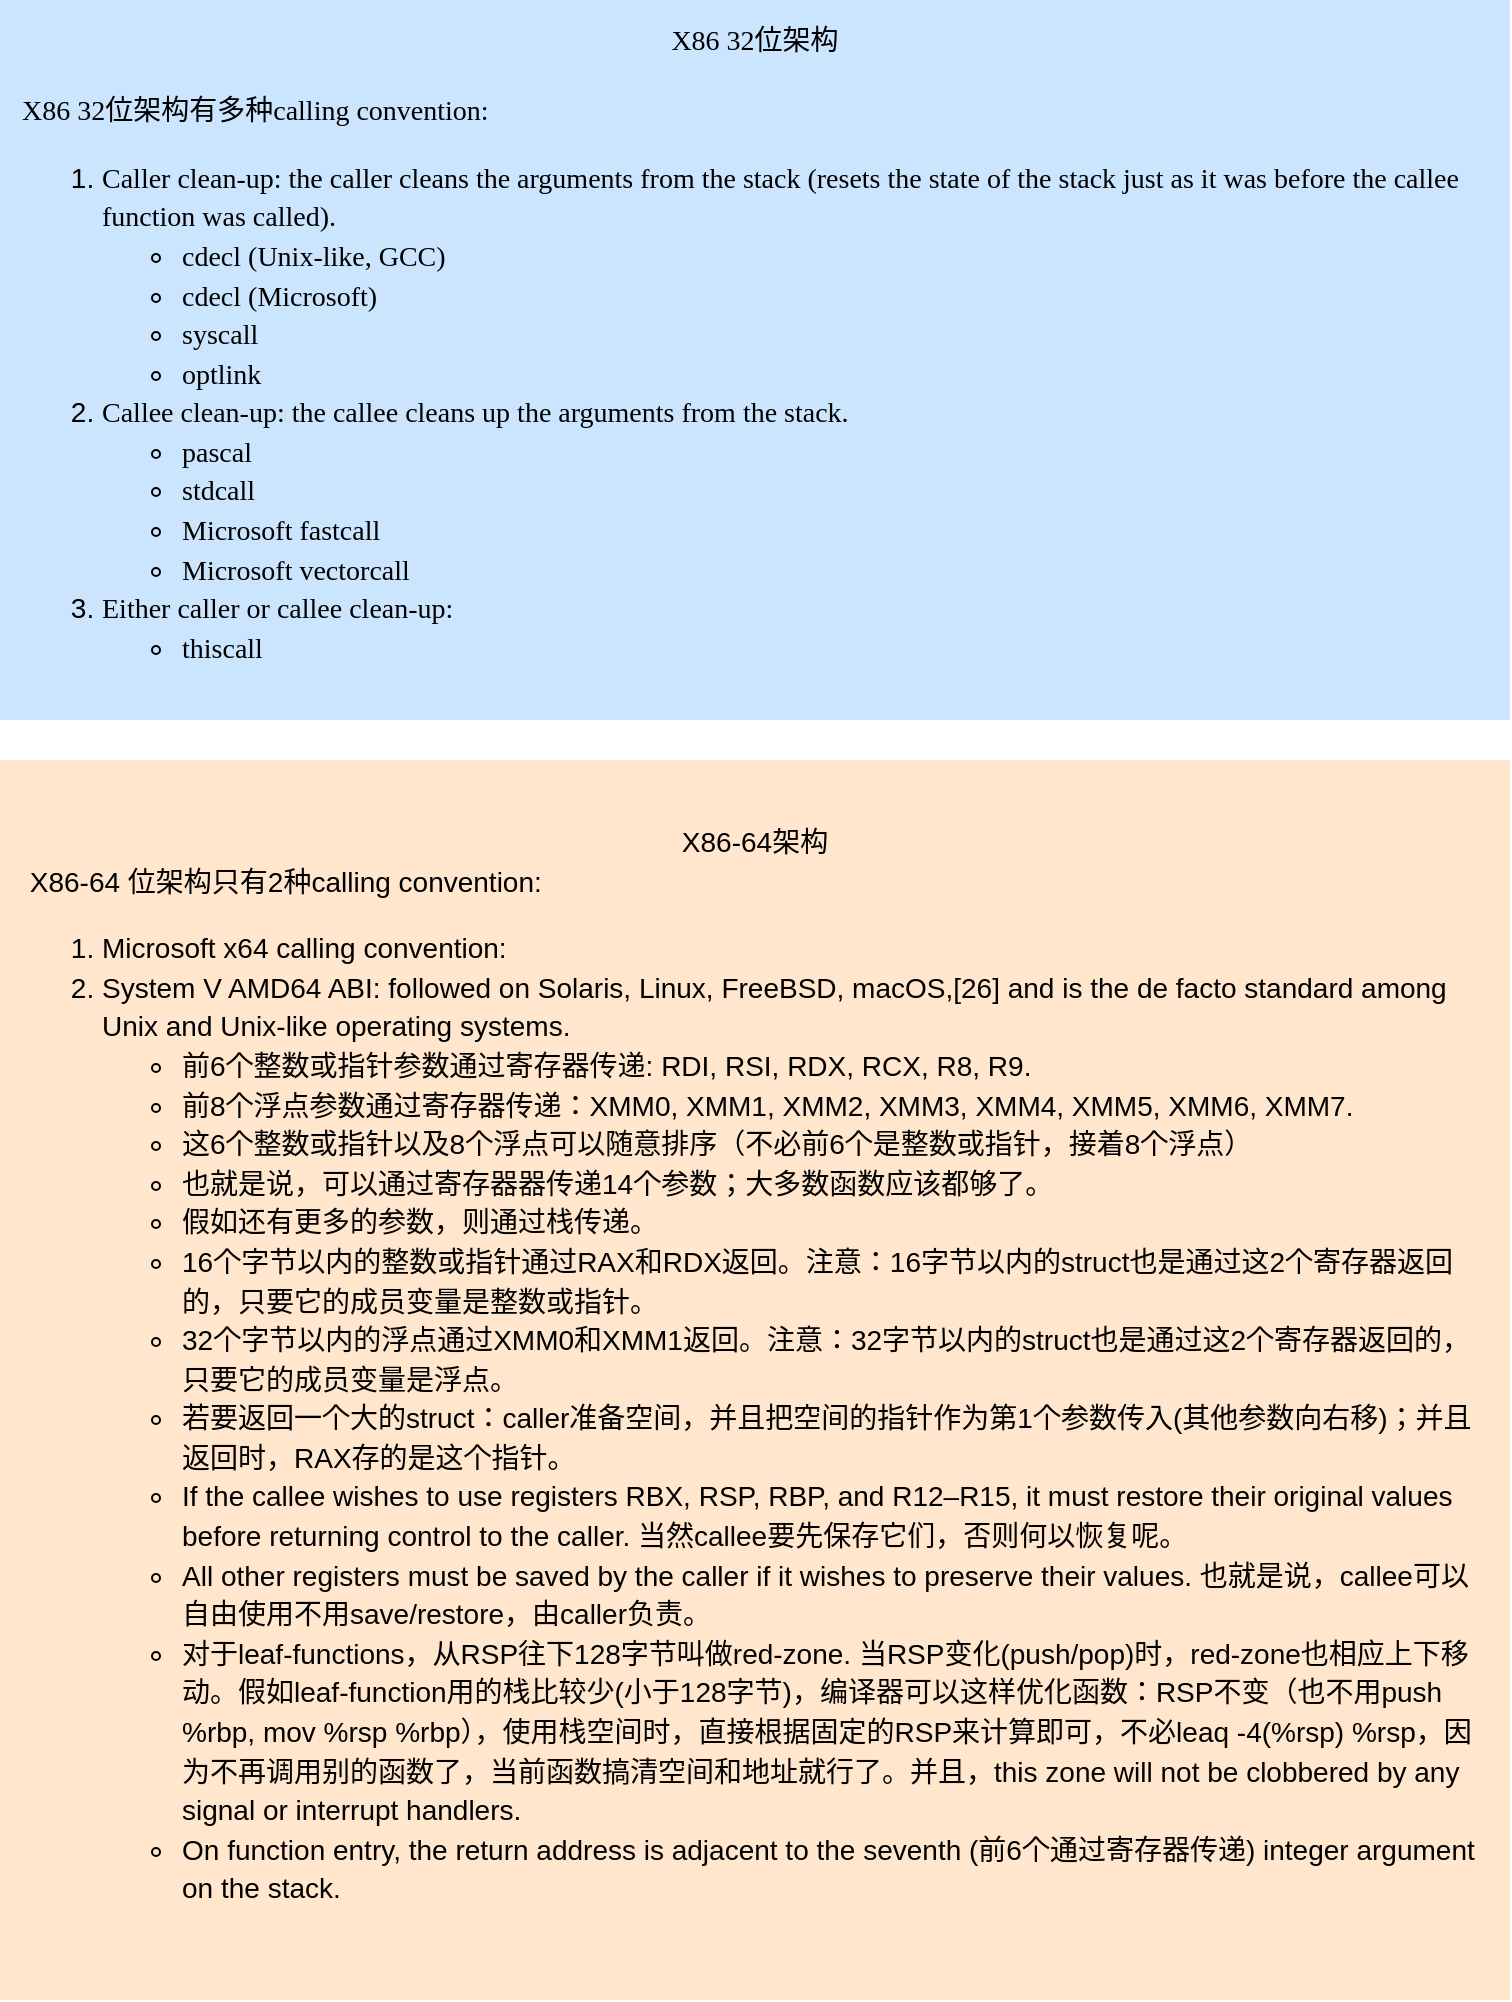 <mxfile version="22.1.16" type="device" pages="3">
  <diagram id="jbke2ZCyE3dg-BNAuTJv" name="x64-calling-convention">
    <mxGraphModel dx="2074" dy="1121" grid="1" gridSize="10" guides="1" tooltips="1" connect="1" arrows="1" fold="1" page="1" pageScale="1" pageWidth="850" pageHeight="1100" math="0" shadow="0">
      <root>
        <mxCell id="0" />
        <mxCell id="1" parent="0" />
        <mxCell id="2CNJP_l4lLsxfeqXhCe6-2" value="&lt;font face=&quot;Verdana&quot; style=&quot;font-size: 14px;&quot;&gt;X86 32位架构&lt;br&gt;&lt;br&gt;&lt;/font&gt;&lt;div style=&quot;text-align: left; font-size: 14px; line-height: 140%;&quot;&gt;&lt;font face=&quot;GoLRnlrtvAi4eT-EK6b2&quot; style=&quot;font-size: 14px;&quot;&gt;X86 32位架构有多种calling convention:&lt;/font&gt;&lt;/div&gt;&lt;div style=&quot;text-align: left; font-size: 14px; line-height: 140%;&quot;&gt;&lt;ol style=&quot;line-height: 140%;&quot;&gt;&lt;li style=&quot;&quot;&gt;&lt;font face=&quot;GoLRnlrtvAi4eT-EK6b2&quot; style=&quot;font-size: 14px;&quot;&gt;Caller clean-up: the caller cleans the arguments from the stack (resets the state of the stack just as it was before the callee function was called).&lt;/font&gt;&lt;/li&gt;&lt;ul style=&quot;line-height: 140%;&quot;&gt;&lt;li&gt;&lt;font face=&quot;GoLRnlrtvAi4eT-EK6b2&quot; style=&quot;font-size: 14px;&quot;&gt;cdecl (Unix-like, GCC)&lt;/font&gt;&lt;/li&gt;&lt;li&gt;&lt;font face=&quot;GoLRnlrtvAi4eT-EK6b2&quot; style=&quot;font-size: 14px;&quot;&gt;cdecl (Microsoft)&lt;/font&gt;&lt;/li&gt;&lt;li&gt;&lt;font face=&quot;GoLRnlrtvAi4eT-EK6b2&quot; style=&quot;font-size: 14px;&quot;&gt;syscall&lt;/font&gt;&lt;/li&gt;&lt;li&gt;&lt;font face=&quot;GoLRnlrtvAi4eT-EK6b2&quot; style=&quot;font-size: 14px;&quot;&gt;optlink&lt;/font&gt;&lt;/li&gt;&lt;/ul&gt;&lt;li style=&quot;&quot;&gt;&lt;span style=&quot;background-color: initial;&quot;&gt;&lt;font face=&quot;GoLRnlrtvAi4eT-EK6b2&quot; style=&quot;font-size: 14px;&quot;&gt;Callee clean-up: the callee cleans up the arguments from the stack.&lt;/font&gt;&lt;/span&gt;&lt;/li&gt;&lt;ul style=&quot;line-height: 140%;&quot;&gt;&lt;li&gt;&lt;font face=&quot;GoLRnlrtvAi4eT-EK6b2&quot; style=&quot;font-size: 14px;&quot;&gt;pascal&lt;/font&gt;&lt;/li&gt;&lt;li&gt;&lt;font face=&quot;GoLRnlrtvAi4eT-EK6b2&quot; style=&quot;font-size: 14px;&quot;&gt;stdcall&lt;/font&gt;&lt;/li&gt;&lt;li&gt;&lt;font face=&quot;GoLRnlrtvAi4eT-EK6b2&quot; style=&quot;font-size: 14px;&quot;&gt;Microsoft fastcall&lt;/font&gt;&lt;/li&gt;&lt;li&gt;&lt;font face=&quot;GoLRnlrtvAi4eT-EK6b2&quot; style=&quot;font-size: 14px;&quot;&gt;Microsoft vectorcall&lt;/font&gt;&lt;/li&gt;&lt;/ul&gt;&lt;li style=&quot;&quot;&gt;&lt;span style=&quot;background-color: initial;&quot;&gt;&lt;font face=&quot;GoLRnlrtvAi4eT-EK6b2&quot; style=&quot;font-size: 14px;&quot;&gt;Either caller or callee clean-up:&lt;/font&gt;&lt;/span&gt;&lt;/li&gt;&lt;ul style=&quot;line-height: 140%;&quot;&gt;&lt;li style=&quot;&quot;&gt;&lt;span style=&quot;background-color: initial;&quot;&gt;&lt;font face=&quot;GoLRnlrtvAi4eT-EK6b2&quot; style=&quot;font-size: 14px;&quot;&gt;thiscall&lt;/font&gt;&lt;/span&gt;&lt;/li&gt;&lt;/ul&gt;&lt;/ol&gt;&lt;/div&gt;" style="text;html=1;align=center;verticalAlign=middle;whiteSpace=wrap;rounded=0;fillColor=#cce5ff;strokeColor=none;spacingLeft=10;spacingRight=10;" vertex="1" parent="1">
          <mxGeometry x="45" y="30" width="755" height="360" as="geometry" />
        </mxCell>
        <mxCell id="8LLDqWOe1i28gj5ynCJR-1" value="&lt;div style=&quot;line-height: 140%; font-size: 14px;&quot;&gt;&lt;font style=&quot;font-size: 14px;&quot;&gt;X86-64架构&lt;/font&gt;&lt;/div&gt;&lt;div style=&quot;text-align: left; line-height: 140%; font-size: 14px;&quot;&gt;&lt;font style=&quot;font-size: 14px;&quot;&gt;&amp;nbsp;X86-64 位架构只有2种calling convention:&lt;/font&gt;&lt;/div&gt;&lt;div style=&quot;text-align: left; line-height: 140%; font-size: 14px;&quot;&gt;&lt;ol style=&quot;line-height: 140%;&quot;&gt;&lt;li style=&quot;&quot;&gt;&lt;font style=&quot;font-size: 14px;&quot;&gt;Microsoft x64 calling convention:&lt;/font&gt;&lt;/li&gt;&lt;li style=&quot;&quot;&gt;&lt;font style=&quot;font-size: 14px;&quot;&gt;System V AMD64 ABI: followed on Solaris, Linux, FreeBSD, macOS,[26] and is the de facto standard among Unix and Unix-like operating systems.&lt;/font&gt;&lt;/li&gt;&lt;ul style=&quot;line-height: 140%;&quot;&gt;&lt;li style=&quot;&quot;&gt;&lt;span style=&quot;background-color: initial;&quot;&gt;&lt;font style=&quot;font-size: 14px;&quot;&gt;前6个整数或指针参数通过寄存器传递: RDI, RSI, RDX, RCX, R8, R9.&lt;/font&gt;&lt;/span&gt;&lt;/li&gt;&lt;li style=&quot;&quot;&gt;&lt;font style=&quot;font-size: 14px;&quot;&gt;前8个浮点参数通过寄存器传递：XMM0, XMM1, XMM2, XMM3, XMM4, XMM5, XMM6, XMM7.&lt;/font&gt;&lt;/li&gt;&lt;li style=&quot;&quot;&gt;&lt;font style=&quot;font-size: 14px;&quot;&gt;这6个整数或指针以及8个浮点可以随意排序（不必前6个是整数或指针，接着8个浮点）&lt;/font&gt;&lt;/li&gt;&lt;li style=&quot;&quot;&gt;也就是说，可以通过寄存器器传递14个参数；大多数函数应该都够了。&lt;/li&gt;&lt;li style=&quot;&quot;&gt;&lt;font style=&quot;font-size: 14px;&quot;&gt;假如还有更多的参数，则通过栈传递。&lt;/font&gt;&lt;/li&gt;&lt;li style=&quot;&quot;&gt;&lt;font style=&quot;font-size: 14px;&quot;&gt;16个字节以内的整数或指针通过RAX和RDX返回。注意：16字节以内的struct也是通过这2个寄存器返回的，只要它的成员变量是整数或指针。&lt;/font&gt;&lt;/li&gt;&lt;li style=&quot;&quot;&gt;&lt;font style=&quot;font-size: 14px;&quot;&gt;32个字节以内的浮点通过XMM0和XMM1返回。注意：32字节以内的struct也是通过这2个寄存器返回的，只要它的成员变量是浮点。&lt;/font&gt;&lt;/li&gt;&lt;li style=&quot;&quot;&gt;&lt;font style=&quot;font-size: 14px;&quot;&gt;若要返回一个大的struct：caller准备空间，并且把空间的指针作为第1个参数传入(其他参数向右移)；并且返回时，RAX存的是这个指针。&lt;/font&gt;&lt;/li&gt;&lt;li style=&quot;&quot;&gt;&lt;font style=&quot;font-size: 14px;&quot;&gt;If the callee wishes to use registers RBX, RSP, RBP, and R12–R15, it must restore their original values before returning control to the caller. 当然callee要先保存它们，否则何以恢复呢。&lt;/font&gt;&lt;/li&gt;&lt;li style=&quot;&quot;&gt;&lt;font style=&quot;font-size: 14px;&quot;&gt;All other registers must be saved by the caller if it wishes to preserve their values. 也就是说，callee可以自由使用不用save/restore，由caller负责。&lt;/font&gt;&lt;/li&gt;&lt;li style=&quot;&quot;&gt;&lt;font style=&quot;font-size: 14px;&quot;&gt;对于leaf-functions，从RSP往下128字节叫做red-zone. 当RSP变化(push/pop)时，red-zone也相应上下移动。假如leaf-function用的栈比较少(小于128字节)，编译器可以这样优化函数：RSP不变（也不用push %rbp, mov %rsp %rbp），使用栈空间时，直接根据固定的RSP来计算即可，不必leaq -4(%rsp) %rsp，因为不再调用别的函数了，当前函数搞清空间和地址就行了。并且，this zone will not be clobbered by any signal or interrupt handlers.&lt;/font&gt;&lt;/li&gt;&lt;li style=&quot;&quot;&gt;&lt;font style=&quot;font-size: 14px;&quot;&gt;On function entry, the return address is adjacent to the seventh (前6个通过寄存器传递) integer argument on the stack.&lt;/font&gt;&lt;/li&gt;&lt;/ul&gt;&lt;/ol&gt;&lt;/div&gt;" style="rounded=0;whiteSpace=wrap;html=1;fillColor=#ffe6cc;strokeColor=none;spacingLeft=10;spacingRight=10;" vertex="1" parent="1">
          <mxGeometry x="45" y="410" width="755" height="620" as="geometry" />
        </mxCell>
      </root>
    </mxGraphModel>
  </diagram>
  <diagram id="Eh8paahVvG9QLfNbAdsy" name="boost-1.84-context">
    <mxGraphModel dx="1827" dy="566" grid="1" gridSize="10" guides="1" tooltips="1" connect="1" arrows="1" fold="1" page="1" pageScale="1" pageWidth="850" pageHeight="1100" math="0" shadow="0">
      <root>
        <mxCell id="0" />
        <mxCell id="1" parent="0" />
        <mxCell id="GGpoX9My9VvDshcc4II9-1" value="" style="rounded=1;whiteSpace=wrap;html=1;fillColor=#eeeeee;strokeColor=#36393d;" vertex="1" parent="1">
          <mxGeometry x="-720" y="60" width="1250" height="960" as="geometry" />
        </mxCell>
        <mxCell id="4Ub3L_lISXtPxaciS0P6-2" value="&lt;font face=&quot;Comic Sans MS&quot;&gt;make_fcontext(top_of_context_stack, stack_size, func_ptr)&lt;br&gt;&lt;br&gt;arg1: rdi&lt;br&gt;arg2: rsi&lt;br&gt;arg3: rdx&lt;br&gt;&lt;/font&gt;" style="text;html=1;strokeColor=none;fillColor=none;align=left;verticalAlign=middle;whiteSpace=wrap;rounded=0;" vertex="1" parent="1">
          <mxGeometry x="-210" y="90" width="400" height="80" as="geometry" />
        </mxCell>
        <mxCell id="4Ub3L_lISXtPxaciS0P6-6" value="" style="rounded=0;whiteSpace=wrap;html=1;" vertex="1" parent="1">
          <mxGeometry x="-210" y="210" width="320" height="40" as="geometry" />
        </mxCell>
        <mxCell id="4Ub3L_lISXtPxaciS0P6-7" value="&lt;font face=&quot;Comic Sans MS&quot;&gt;RIP:&amp;nbsp; &amp;nbsp; 0x40-0x48&lt;/font&gt;" style="text;html=1;strokeColor=none;fillColor=none;align=left;verticalAlign=middle;whiteSpace=wrap;rounded=0;" vertex="1" parent="1">
          <mxGeometry x="120" y="215" width="140" height="30" as="geometry" />
        </mxCell>
        <mxCell id="4Ub3L_lISXtPxaciS0P6-8" value="" style="rounded=0;whiteSpace=wrap;html=1;" vertex="1" parent="1">
          <mxGeometry x="-210" y="490" width="320" height="40" as="geometry" />
        </mxCell>
        <mxCell id="4Ub3L_lISXtPxaciS0P6-9" value="&lt;font face=&quot;Comic Sans MS&quot;&gt;guard:&amp;nbsp; &amp;nbsp; 0x08-0x10&lt;/font&gt;" style="text;html=1;strokeColor=none;fillColor=none;align=left;verticalAlign=middle;whiteSpace=wrap;rounded=0;" vertex="1" parent="1">
          <mxGeometry x="120" y="495" width="140" height="30" as="geometry" />
        </mxCell>
        <mxCell id="4Ub3L_lISXtPxaciS0P6-10" value="" style="rounded=0;whiteSpace=wrap;html=1;" vertex="1" parent="1">
          <mxGeometry x="-210" y="450" width="320" height="40" as="geometry" />
        </mxCell>
        <mxCell id="4Ub3L_lISXtPxaciS0P6-11" value="&lt;font face=&quot;Comic Sans MS&quot;&gt;R12:&amp;nbsp; &amp;nbsp; 0x10-0x18&lt;/font&gt;" style="text;html=1;strokeColor=none;fillColor=none;align=left;verticalAlign=middle;whiteSpace=wrap;rounded=0;" vertex="1" parent="1">
          <mxGeometry x="120" y="455" width="140" height="30" as="geometry" />
        </mxCell>
        <mxCell id="4Ub3L_lISXtPxaciS0P6-12" value="" style="rounded=0;whiteSpace=wrap;html=1;" vertex="1" parent="1">
          <mxGeometry x="-210" y="410" width="320" height="40" as="geometry" />
        </mxCell>
        <mxCell id="4Ub3L_lISXtPxaciS0P6-13" value="&lt;font face=&quot;Comic Sans MS&quot;&gt;R13:&amp;nbsp; &amp;nbsp; 0x18-0x20&lt;/font&gt;" style="text;html=1;strokeColor=none;fillColor=none;align=left;verticalAlign=middle;whiteSpace=wrap;rounded=0;" vertex="1" parent="1">
          <mxGeometry x="120" y="415" width="140" height="30" as="geometry" />
        </mxCell>
        <mxCell id="4Ub3L_lISXtPxaciS0P6-14" value="" style="rounded=0;whiteSpace=wrap;html=1;" vertex="1" parent="1">
          <mxGeometry x="-210" y="370" width="320" height="40" as="geometry" />
        </mxCell>
        <mxCell id="4Ub3L_lISXtPxaciS0P6-15" value="&lt;font face=&quot;Comic Sans MS&quot;&gt;R14:&amp;nbsp; &amp;nbsp; 0x20-0x28&lt;/font&gt;" style="text;html=1;strokeColor=none;fillColor=none;align=left;verticalAlign=middle;whiteSpace=wrap;rounded=0;" vertex="1" parent="1">
          <mxGeometry x="120" y="375" width="140" height="30" as="geometry" />
        </mxCell>
        <mxCell id="4Ub3L_lISXtPxaciS0P6-16" value="" style="rounded=0;whiteSpace=wrap;html=1;" vertex="1" parent="1">
          <mxGeometry x="-210" y="330" width="320" height="40" as="geometry" />
        </mxCell>
        <mxCell id="4Ub3L_lISXtPxaciS0P6-17" value="&lt;font face=&quot;Comic Sans MS&quot;&gt;R15:&amp;nbsp; &amp;nbsp; 0x28-0x30&lt;/font&gt;" style="text;html=1;strokeColor=none;fillColor=none;align=left;verticalAlign=middle;whiteSpace=wrap;rounded=0;" vertex="1" parent="1">
          <mxGeometry x="120" y="335" width="140" height="30" as="geometry" />
        </mxCell>
        <mxCell id="4Ub3L_lISXtPxaciS0P6-18" value="&lt;font face=&quot;Comic Sans MS&quot;&gt;func_ptr&lt;/font&gt;" style="rounded=0;whiteSpace=wrap;html=1;" vertex="1" parent="1">
          <mxGeometry x="-210" y="290" width="320" height="40" as="geometry" />
        </mxCell>
        <mxCell id="4Ub3L_lISXtPxaciS0P6-19" value="&lt;font face=&quot;Comic Sans MS&quot;&gt;RBX:&amp;nbsp; &amp;nbsp; 0x30-0x38&lt;/font&gt;" style="text;html=1;strokeColor=none;fillColor=none;align=left;verticalAlign=middle;whiteSpace=wrap;rounded=0;" vertex="1" parent="1">
          <mxGeometry x="120" y="295" width="140" height="30" as="geometry" />
        </mxCell>
        <mxCell id="4Ub3L_lISXtPxaciS0P6-20" value="" style="rounded=0;whiteSpace=wrap;html=1;" vertex="1" parent="1">
          <mxGeometry x="-210" y="250" width="320" height="40" as="geometry" />
        </mxCell>
        <mxCell id="4Ub3L_lISXtPxaciS0P6-21" value="&lt;font face=&quot;Comic Sans MS&quot;&gt;RBP:&amp;nbsp; &amp;nbsp; 0x38-0x40&lt;/font&gt;" style="text;html=1;strokeColor=none;fillColor=none;align=left;verticalAlign=middle;whiteSpace=wrap;rounded=0;" vertex="1" parent="1">
          <mxGeometry x="120" y="255" width="140" height="30" as="geometry" />
        </mxCell>
        <mxCell id="4Ub3L_lISXtPxaciS0P6-22" value="" style="rounded=0;whiteSpace=wrap;html=1;" vertex="1" parent="1">
          <mxGeometry x="-210" y="530" width="160" height="40" as="geometry" />
        </mxCell>
        <mxCell id="4Ub3L_lISXtPxaciS0P6-23" value="&lt;font face=&quot;Comic Sans MS&quot;&gt;fc_mxcsr:&amp;nbsp; 0x00-0x04&amp;nbsp; &amp;nbsp; fc_x87_cw: 0x04-0x08&lt;/font&gt;" style="text;html=1;strokeColor=none;fillColor=none;align=left;verticalAlign=middle;whiteSpace=wrap;rounded=0;" vertex="1" parent="1">
          <mxGeometry x="120" y="535" width="290" height="30" as="geometry" />
        </mxCell>
        <mxCell id="4Ub3L_lISXtPxaciS0P6-24" value="" style="rounded=0;whiteSpace=wrap;html=1;" vertex="1" parent="1">
          <mxGeometry x="-50" y="530" width="160" height="40" as="geometry" />
        </mxCell>
        <mxCell id="4Ub3L_lISXtPxaciS0P6-26" value="" style="endArrow=classic;html=1;rounded=0;entryX=1;entryY=0;entryDx=0;entryDy=0;" edge="1" parent="1">
          <mxGeometry width="50" height="50" relative="1" as="geometry">
            <mxPoint x="430" y="200" as="sourcePoint" />
            <mxPoint x="110" y="200" as="targetPoint" />
          </mxGeometry>
        </mxCell>
        <mxCell id="4Ub3L_lISXtPxaciS0P6-27" value="&lt;font face=&quot;Comic Sans MS&quot;&gt;rdi&lt;br&gt;&lt;/font&gt;" style="text;html=1;strokeColor=none;fillColor=none;align=left;verticalAlign=middle;whiteSpace=wrap;rounded=0;" vertex="1" parent="1">
          <mxGeometry x="440" y="185" width="40" height="30" as="geometry" />
        </mxCell>
        <mxCell id="4Ub3L_lISXtPxaciS0P6-29" value="" style="rounded=0;whiteSpace=wrap;html=1;fillColor=#B3B3B3;strokeColor=#36393d;" vertex="1" parent="1">
          <mxGeometry x="-210" y="570" width="320" height="400" as="geometry" />
        </mxCell>
        <mxCell id="4Ub3L_lISXtPxaciS0P6-33" value="" style="endArrow=classic;html=1;rounded=0;entryX=1;entryY=1;entryDx=0;entryDy=0;" edge="1" parent="1" target="4Ub3L_lISXtPxaciS0P6-29">
          <mxGeometry width="50" height="50" relative="1" as="geometry">
            <mxPoint x="470" y="970" as="sourcePoint" />
            <mxPoint x="80" y="490" as="targetPoint" />
          </mxGeometry>
        </mxCell>
        <mxCell id="4Ub3L_lISXtPxaciS0P6-34" value="" style="endArrow=classic;html=1;rounded=0;" edge="1" parent="1">
          <mxGeometry width="50" height="50" relative="1" as="geometry">
            <mxPoint x="390" y="560" as="sourcePoint" />
            <mxPoint x="390" y="200" as="targetPoint" />
          </mxGeometry>
        </mxCell>
        <mxCell id="4Ub3L_lISXtPxaciS0P6-35" value="" style="endArrow=classic;html=1;rounded=0;" edge="1" parent="1">
          <mxGeometry width="50" height="50" relative="1" as="geometry">
            <mxPoint x="390" y="610" as="sourcePoint" />
            <mxPoint x="390" y="970" as="targetPoint" />
          </mxGeometry>
        </mxCell>
        <mxCell id="4Ub3L_lISXtPxaciS0P6-36" value="&lt;font face=&quot;Comic Sans MS&quot;&gt;rsi&lt;br&gt;&lt;/font&gt;" style="text;html=1;strokeColor=none;fillColor=none;align=left;verticalAlign=middle;whiteSpace=wrap;rounded=0;" vertex="1" parent="1">
          <mxGeometry x="380" y="570" width="40" height="30" as="geometry" />
        </mxCell>
        <mxCell id="4Ub3L_lISXtPxaciS0P6-37" value="" style="endArrow=classic;html=1;rounded=0;" edge="1" parent="1">
          <mxGeometry width="50" height="50" relative="1" as="geometry">
            <mxPoint x="-280" y="570" as="sourcePoint" />
            <mxPoint x="-220" y="570" as="targetPoint" />
          </mxGeometry>
        </mxCell>
        <mxCell id="4Ub3L_lISXtPxaciS0P6-38" value="&lt;font face=&quot;Comic Sans MS&quot;&gt;return value&lt;br&gt;&lt;/font&gt;" style="text;html=1;strokeColor=none;fillColor=none;align=left;verticalAlign=middle;whiteSpace=wrap;rounded=0;" vertex="1" parent="1">
          <mxGeometry x="-280" y="580" width="60" height="30" as="geometry" />
        </mxCell>
        <mxCell id="4Ub3L_lISXtPxaciS0P6-40" value="&lt;font face=&quot;Comic Sans MS&quot;&gt;trampoline:&lt;br&gt;&amp;nbsp; &amp;nbsp; push %rbp&lt;br&gt;&amp;nbsp; &amp;nbsp; jmp *%rbx&amp;nbsp; &amp;nbsp; /*jump to func_ptr*/&lt;br&gt;&lt;/font&gt;" style="shape=ext;double=1;rounded=0;whiteSpace=wrap;html=1;align=left;" vertex="1" parent="1">
          <mxGeometry x="-700" y="650" width="230" height="90" as="geometry" />
        </mxCell>
        <mxCell id="4Ub3L_lISXtPxaciS0P6-41" value="" style="endArrow=classic;html=1;rounded=0;exitX=0;exitY=0.5;exitDx=0;exitDy=0;edgeStyle=orthogonalEdgeStyle;curved=1;entryX=0.5;entryY=0;entryDx=0;entryDy=0;" edge="1" parent="1" source="4Ub3L_lISXtPxaciS0P6-6" target="4Ub3L_lISXtPxaciS0P6-40">
          <mxGeometry width="50" height="50" relative="1" as="geometry">
            <mxPoint x="-275" y="440" as="sourcePoint" />
            <mxPoint x="-385" y="550" as="targetPoint" />
          </mxGeometry>
        </mxCell>
        <mxCell id="4Ub3L_lISXtPxaciS0P6-42" value="&lt;font face=&quot;Comic Sans MS&quot;&gt;finish:&lt;br&gt;&amp;nbsp; &amp;nbsp; xorq&amp;nbsp; %rdi, %rdi&lt;br&gt;&amp;nbsp; &amp;nbsp; call&amp;nbsp; _exit@PLT&lt;br&gt;&amp;nbsp; &amp;nbsp; hlt&lt;br&gt;&lt;/font&gt;" style="shape=ext;double=1;rounded=0;whiteSpace=wrap;html=1;align=left;" vertex="1" parent="1">
          <mxGeometry x="-460" y="650" width="230" height="90" as="geometry" />
        </mxCell>
        <mxCell id="4Ub3L_lISXtPxaciS0P6-43" value="" style="endArrow=classic;html=1;rounded=0;exitX=0;exitY=0.5;exitDx=0;exitDy=0;edgeStyle=orthogonalEdgeStyle;curved=1;entryX=0.5;entryY=0;entryDx=0;entryDy=0;" edge="1" parent="1" source="4Ub3L_lISXtPxaciS0P6-20" target="4Ub3L_lISXtPxaciS0P6-42">
          <mxGeometry width="50" height="50" relative="1" as="geometry">
            <mxPoint x="-200" y="560" as="sourcePoint" />
            <mxPoint x="-355" y="660" as="targetPoint" />
          </mxGeometry>
        </mxCell>
        <mxCell id="4Ub3L_lISXtPxaciS0P6-45" value="" style="rounded=0;whiteSpace=wrap;html=1;fillColor=#B3B3B3;strokeColor=#36393d;" vertex="1" parent="1">
          <mxGeometry x="-210" y="200" width="320" height="10" as="geometry" />
        </mxCell>
        <mxCell id="xexhbgqQ1-xzwzm1V1U8-1" value="&lt;div&gt;&lt;span style=&quot;background-color: initial; font-family: &amp;quot;Comic Sans MS&amp;quot;;&quot;&gt;调用jump_fcontext时，在caller的栈上产生fcontext：&lt;/span&gt;&lt;br&gt;&lt;/div&gt;&lt;div&gt;&lt;ul&gt;&lt;li&gt;&lt;span style=&quot;background-color: initial;&quot;&gt;call指令push ret-address，然后jmp到jump_fcontext函数;&lt;/span&gt;&lt;/li&gt;&lt;li&gt;&lt;span style=&quot;background-color: initial;&quot;&gt;在此函数中，leaq&amp;nbsp; -0x40(%rsp), %rsp;&amp;nbsp; rsp减0x40，然后保存寄存器。为什么不是减0x48呢？因为push ret-address已经产生了8字节的RIP；&lt;/span&gt;&lt;/li&gt;&lt;li&gt;caller的jump_fcontext函数返回时(其实是callee通过另一次jump_fcontext跳回caller)，从ret-address开始执行，即前面push的下一条指令地址。&lt;/li&gt;&lt;/ul&gt;&lt;div&gt;make_fcontext直接产生的fcontext:&lt;/div&gt;&lt;/div&gt;&lt;div&gt;&lt;ul&gt;&lt;li&gt;第一次跳到coroutine时，从栈上恢复寄存器：RBP=finish; RBX=user function; RIP=trampoline;&lt;/li&gt;&lt;li&gt;也就是说，第一次跳到coroutine时，从trampoline开始执行。&lt;/li&gt;&lt;li&gt;trampoline: push RBP然后jmp RBX；这等价于call指令：push返回地址finish，jump到user function。&lt;/li&gt;&lt;li&gt;所以，user function返回时，是返回到finish。&lt;/li&gt;&lt;/ul&gt;&lt;/div&gt;&lt;font face=&quot;DZygLhT-5cj6kaiBZgEZ&quot;&gt;&lt;br&gt;&lt;/font&gt;所以，make_fcontext和jump_fcontext的上半段做的事情是一样的。&lt;font face=&quot;DZygLhT-5cj6kaiBZgEZ&quot;&gt;&lt;br&gt;&lt;/font&gt;" style="text;html=1;strokeColor=none;fillColor=#a0522d;align=left;verticalAlign=middle;whiteSpace=wrap;rounded=0;fontColor=#ffffff;" vertex="1" parent="1">
          <mxGeometry x="-285" y="1070" width="470" height="350" as="geometry" />
        </mxCell>
      </root>
    </mxGraphModel>
  </diagram>
  <diagram id="HEkmP1sWNCJl-5iC1i9G" name="jump">
    <mxGraphModel dx="2924" dy="1121" grid="1" gridSize="10" guides="1" tooltips="1" connect="1" arrows="1" fold="1" page="1" pageScale="1" pageWidth="850" pageHeight="1100" math="0" shadow="0">
      <root>
        <mxCell id="0" />
        <mxCell id="1" parent="0" />
        <mxCell id="Eoj1K-aATxveumdk1Mle-9" value="" style="rounded=1;whiteSpace=wrap;html=1;fillColor=#eeeeee;strokeColor=#36393d;" vertex="1" parent="1">
          <mxGeometry x="-310" y="3910" width="2110" height="887" as="geometry" />
        </mxCell>
        <mxCell id="Eoj1K-aATxveumdk1Mle-91" value="" style="rounded=0;whiteSpace=wrap;html=1;fillColor=#B3B3B3;strokeColor=#36393d;" vertex="1" parent="1">
          <mxGeometry x="13" y="4030" width="320" height="100" as="geometry" />
        </mxCell>
        <mxCell id="KbAcV0jcCkFXwa1uhN9h-201" value="" style="rounded=1;whiteSpace=wrap;html=1;fillColor=#eeeeee;strokeColor=#36393d;" vertex="1" parent="1">
          <mxGeometry x="-330" y="2650" width="2110" height="887" as="geometry" />
        </mxCell>
        <mxCell id="KbAcV0jcCkFXwa1uhN9h-200" value="" style="rounded=1;whiteSpace=wrap;html=1;fillColor=#eeeeee;strokeColor=#36393d;" vertex="1" parent="1">
          <mxGeometry x="-360" y="1340" width="2110" height="910" as="geometry" />
        </mxCell>
        <mxCell id="KbAcV0jcCkFXwa1uhN9h-199" value="" style="rounded=1;whiteSpace=wrap;html=1;fillColor=#eeeeee;strokeColor=#36393d;" vertex="1" parent="1">
          <mxGeometry x="-360" y="40" width="2110" height="960" as="geometry" />
        </mxCell>
        <mxCell id="YXSDdIa4yUSR-eO04FzJ-1" value="&lt;font face=&quot;Comic Sans MS&quot;&gt;main的下一条指令地址&lt;/font&gt;" style="rounded=0;whiteSpace=wrap;html=1;fillColor=#ffcc99;strokeColor=#36393d;" vertex="1" parent="1">
          <mxGeometry x="-17" y="202" width="320" height="40" as="geometry" />
        </mxCell>
        <mxCell id="YXSDdIa4yUSR-eO04FzJ-2" value="&lt;font face=&quot;Comic Sans MS&quot;&gt;RIP:&amp;nbsp; &amp;nbsp; 0x40-0x48&lt;/font&gt;" style="text;html=1;strokeColor=none;fillColor=none;align=left;verticalAlign=middle;whiteSpace=wrap;rounded=0;" vertex="1" parent="1">
          <mxGeometry x="313" y="207" width="140" height="30" as="geometry" />
        </mxCell>
        <mxCell id="YXSDdIa4yUSR-eO04FzJ-3" value="" style="rounded=0;whiteSpace=wrap;html=1;fillColor=#cce5ff;strokeColor=#36393d;" vertex="1" parent="1">
          <mxGeometry x="-17" y="482" width="320" height="40" as="geometry" />
        </mxCell>
        <mxCell id="YXSDdIa4yUSR-eO04FzJ-4" value="&lt;font face=&quot;Comic Sans MS&quot;&gt;guard:&amp;nbsp; &amp;nbsp; 0x08-0x10&lt;/font&gt;" style="text;html=1;strokeColor=none;fillColor=none;align=left;verticalAlign=middle;whiteSpace=wrap;rounded=0;" vertex="1" parent="1">
          <mxGeometry x="313" y="487" width="140" height="30" as="geometry" />
        </mxCell>
        <mxCell id="YXSDdIa4yUSR-eO04FzJ-5" value="" style="rounded=0;whiteSpace=wrap;html=1;fillColor=#cce5ff;strokeColor=#36393d;" vertex="1" parent="1">
          <mxGeometry x="-17" y="442" width="320" height="40" as="geometry" />
        </mxCell>
        <mxCell id="YXSDdIa4yUSR-eO04FzJ-6" value="&lt;font face=&quot;Comic Sans MS&quot;&gt;R12:&amp;nbsp; &amp;nbsp; 0x10-0x18&lt;/font&gt;" style="text;html=1;strokeColor=none;fillColor=none;align=left;verticalAlign=middle;whiteSpace=wrap;rounded=0;" vertex="1" parent="1">
          <mxGeometry x="313" y="447" width="140" height="30" as="geometry" />
        </mxCell>
        <mxCell id="YXSDdIa4yUSR-eO04FzJ-7" value="" style="rounded=0;whiteSpace=wrap;html=1;fillColor=#cce5ff;strokeColor=#36393d;" vertex="1" parent="1">
          <mxGeometry x="-17" y="402" width="320" height="40" as="geometry" />
        </mxCell>
        <mxCell id="YXSDdIa4yUSR-eO04FzJ-8" value="&lt;font face=&quot;Comic Sans MS&quot;&gt;R13:&amp;nbsp; &amp;nbsp; 0x18-0x20&lt;/font&gt;" style="text;html=1;strokeColor=none;fillColor=none;align=left;verticalAlign=middle;whiteSpace=wrap;rounded=0;" vertex="1" parent="1">
          <mxGeometry x="313" y="407" width="140" height="30" as="geometry" />
        </mxCell>
        <mxCell id="YXSDdIa4yUSR-eO04FzJ-9" value="" style="rounded=0;whiteSpace=wrap;html=1;fillColor=#cce5ff;strokeColor=#36393d;" vertex="1" parent="1">
          <mxGeometry x="-17" y="362" width="320" height="40" as="geometry" />
        </mxCell>
        <mxCell id="YXSDdIa4yUSR-eO04FzJ-10" value="&lt;font face=&quot;Comic Sans MS&quot;&gt;R14:&amp;nbsp; &amp;nbsp; 0x20-0x28&lt;/font&gt;" style="text;html=1;strokeColor=none;fillColor=none;align=left;verticalAlign=middle;whiteSpace=wrap;rounded=0;" vertex="1" parent="1">
          <mxGeometry x="313" y="367" width="140" height="30" as="geometry" />
        </mxCell>
        <mxCell id="YXSDdIa4yUSR-eO04FzJ-11" value="" style="rounded=0;whiteSpace=wrap;html=1;fillColor=#cce5ff;strokeColor=#36393d;" vertex="1" parent="1">
          <mxGeometry x="-17" y="322" width="320" height="40" as="geometry" />
        </mxCell>
        <mxCell id="YXSDdIa4yUSR-eO04FzJ-12" value="&lt;font face=&quot;Comic Sans MS&quot;&gt;R15:&amp;nbsp; &amp;nbsp; 0x28-0x30&lt;/font&gt;" style="text;html=1;strokeColor=none;fillColor=none;align=left;verticalAlign=middle;whiteSpace=wrap;rounded=0;" vertex="1" parent="1">
          <mxGeometry x="313" y="327" width="140" height="30" as="geometry" />
        </mxCell>
        <mxCell id="YXSDdIa4yUSR-eO04FzJ-13" value="&lt;font face=&quot;Comic Sans MS&quot;&gt;func_ptr&lt;/font&gt;" style="rounded=0;whiteSpace=wrap;html=1;fillColor=#cce5ff;strokeColor=#36393d;" vertex="1" parent="1">
          <mxGeometry x="-17" y="282" width="320" height="40" as="geometry" />
        </mxCell>
        <mxCell id="YXSDdIa4yUSR-eO04FzJ-14" value="&lt;font face=&quot;Comic Sans MS&quot;&gt;RBX:&amp;nbsp; &amp;nbsp; 0x30-0x38&lt;/font&gt;" style="text;html=1;strokeColor=none;fillColor=none;align=left;verticalAlign=middle;whiteSpace=wrap;rounded=0;" vertex="1" parent="1">
          <mxGeometry x="313" y="287" width="140" height="30" as="geometry" />
        </mxCell>
        <mxCell id="YXSDdIa4yUSR-eO04FzJ-15" value="" style="rounded=0;whiteSpace=wrap;html=1;fillColor=#cce5ff;strokeColor=#36393d;" vertex="1" parent="1">
          <mxGeometry x="-17" y="242" width="320" height="40" as="geometry" />
        </mxCell>
        <mxCell id="YXSDdIa4yUSR-eO04FzJ-16" value="&lt;font face=&quot;Comic Sans MS&quot;&gt;RBP:&amp;nbsp; &amp;nbsp; 0x38-0x40&lt;/font&gt;" style="text;html=1;strokeColor=none;fillColor=none;align=left;verticalAlign=middle;whiteSpace=wrap;rounded=0;" vertex="1" parent="1">
          <mxGeometry x="313" y="247" width="140" height="30" as="geometry" />
        </mxCell>
        <mxCell id="YXSDdIa4yUSR-eO04FzJ-17" value="" style="rounded=0;whiteSpace=wrap;html=1;fillColor=#cce5ff;strokeColor=#36393d;" vertex="1" parent="1">
          <mxGeometry x="-17" y="522" width="160" height="40" as="geometry" />
        </mxCell>
        <mxCell id="YXSDdIa4yUSR-eO04FzJ-18" value="&lt;font face=&quot;Comic Sans MS&quot;&gt;fc_mxcsr:&amp;nbsp; 0x00-0x04&amp;nbsp; &amp;nbsp; fc_x87_cw: 0x04-0x08&lt;/font&gt;" style="text;html=1;strokeColor=none;fillColor=none;align=left;verticalAlign=middle;whiteSpace=wrap;rounded=0;" vertex="1" parent="1">
          <mxGeometry x="313" y="527" width="290" height="30" as="geometry" />
        </mxCell>
        <mxCell id="YXSDdIa4yUSR-eO04FzJ-19" value="" style="rounded=0;whiteSpace=wrap;html=1;fillColor=#cce5ff;strokeColor=#36393d;" vertex="1" parent="1">
          <mxGeometry x="143" y="522" width="160" height="40" as="geometry" />
        </mxCell>
        <mxCell id="nEDeLluRAmkBdulKXoaj-1" value="&lt;font face=&quot;Comic Sans MS&quot;&gt;调用jump_fcontext时，call指令push RIP&lt;/font&gt;" style="text;html=1;strokeColor=none;fillColor=none;align=left;verticalAlign=middle;whiteSpace=wrap;rounded=0;" vertex="1" parent="1">
          <mxGeometry x="-270" y="202" width="230" height="40" as="geometry" />
        </mxCell>
        <mxCell id="nEDeLluRAmkBdulKXoaj-3" value="&lt;font face=&quot;Comic Sans MS&quot;&gt;jump_fcontext函数内保存寄存器，在main的栈上&lt;/font&gt;" style="text;html=1;strokeColor=none;fillColor=none;align=left;verticalAlign=middle;whiteSpace=wrap;rounded=0;" vertex="1" parent="1">
          <mxGeometry x="-310" y="387" width="290" height="30" as="geometry" />
        </mxCell>
        <mxCell id="nEDeLluRAmkBdulKXoaj-6" value="" style="shape=curlyBracket;whiteSpace=wrap;html=1;rounded=1;labelPosition=left;verticalLabelPosition=middle;align=right;verticalAlign=middle;" vertex="1" parent="1">
          <mxGeometry x="-40" y="242" width="20" height="320" as="geometry" />
        </mxCell>
        <mxCell id="nEDeLluRAmkBdulKXoaj-7" value="" style="shape=curlyBracket;whiteSpace=wrap;html=1;rounded=1;labelPosition=left;verticalLabelPosition=middle;align=right;verticalAlign=middle;" vertex="1" parent="1">
          <mxGeometry x="-40" y="202" width="20" height="40" as="geometry" />
        </mxCell>
        <mxCell id="Ociups9EeUmTzE3S7yvl-1" value="&lt;font face=&quot;Comic Sans MS&quot;&gt;jump_fcontext(to_ctx, user_data)&lt;br&gt;&lt;br&gt;arg1: rdi&lt;br&gt;arg2: rsi&lt;br&gt;&lt;/font&gt;" style="text;html=1;strokeColor=none;fillColor=none;align=left;verticalAlign=middle;whiteSpace=wrap;rounded=0;" vertex="1" parent="1">
          <mxGeometry x="-17" y="92" width="400" height="80" as="geometry" />
        </mxCell>
        <mxCell id="KbAcV0jcCkFXwa1uhN9h-2" value="" style="rounded=0;whiteSpace=wrap;html=1;" vertex="1" parent="1">
          <mxGeometry x="1020" y="172" width="320" height="40" as="geometry" />
        </mxCell>
        <mxCell id="KbAcV0jcCkFXwa1uhN9h-3" value="&lt;font face=&quot;Comic Sans MS&quot;&gt;RIP:&amp;nbsp; &amp;nbsp; 0x40-0x48&lt;/font&gt;" style="text;html=1;strokeColor=none;fillColor=none;align=left;verticalAlign=middle;whiteSpace=wrap;rounded=0;" vertex="1" parent="1">
          <mxGeometry x="1350" y="177" width="140" height="30" as="geometry" />
        </mxCell>
        <mxCell id="KbAcV0jcCkFXwa1uhN9h-4" value="" style="rounded=0;whiteSpace=wrap;html=1;" vertex="1" parent="1">
          <mxGeometry x="1020" y="452" width="320" height="40" as="geometry" />
        </mxCell>
        <mxCell id="KbAcV0jcCkFXwa1uhN9h-5" value="&lt;font face=&quot;Comic Sans MS&quot;&gt;guard:&amp;nbsp; &amp;nbsp; 0x08-0x10&lt;/font&gt;" style="text;html=1;strokeColor=none;fillColor=none;align=left;verticalAlign=middle;whiteSpace=wrap;rounded=0;" vertex="1" parent="1">
          <mxGeometry x="1350" y="457" width="140" height="30" as="geometry" />
        </mxCell>
        <mxCell id="KbAcV0jcCkFXwa1uhN9h-6" value="" style="rounded=0;whiteSpace=wrap;html=1;" vertex="1" parent="1">
          <mxGeometry x="1020" y="412" width="320" height="40" as="geometry" />
        </mxCell>
        <mxCell id="KbAcV0jcCkFXwa1uhN9h-7" value="&lt;font face=&quot;Comic Sans MS&quot;&gt;R12:&amp;nbsp; &amp;nbsp; 0x10-0x18&lt;/font&gt;" style="text;html=1;strokeColor=none;fillColor=none;align=left;verticalAlign=middle;whiteSpace=wrap;rounded=0;" vertex="1" parent="1">
          <mxGeometry x="1350" y="417" width="140" height="30" as="geometry" />
        </mxCell>
        <mxCell id="KbAcV0jcCkFXwa1uhN9h-8" value="" style="rounded=0;whiteSpace=wrap;html=1;" vertex="1" parent="1">
          <mxGeometry x="1020" y="372" width="320" height="40" as="geometry" />
        </mxCell>
        <mxCell id="KbAcV0jcCkFXwa1uhN9h-9" value="&lt;font face=&quot;Comic Sans MS&quot;&gt;R13:&amp;nbsp; &amp;nbsp; 0x18-0x20&lt;/font&gt;" style="text;html=1;strokeColor=none;fillColor=none;align=left;verticalAlign=middle;whiteSpace=wrap;rounded=0;" vertex="1" parent="1">
          <mxGeometry x="1350" y="377" width="140" height="30" as="geometry" />
        </mxCell>
        <mxCell id="KbAcV0jcCkFXwa1uhN9h-10" value="" style="rounded=0;whiteSpace=wrap;html=1;" vertex="1" parent="1">
          <mxGeometry x="1020" y="332" width="320" height="40" as="geometry" />
        </mxCell>
        <mxCell id="KbAcV0jcCkFXwa1uhN9h-11" value="&lt;font face=&quot;Comic Sans MS&quot;&gt;R14:&amp;nbsp; &amp;nbsp; 0x20-0x28&lt;/font&gt;" style="text;html=1;strokeColor=none;fillColor=none;align=left;verticalAlign=middle;whiteSpace=wrap;rounded=0;" vertex="1" parent="1">
          <mxGeometry x="1350" y="337" width="140" height="30" as="geometry" />
        </mxCell>
        <mxCell id="KbAcV0jcCkFXwa1uhN9h-12" value="" style="rounded=0;whiteSpace=wrap;html=1;" vertex="1" parent="1">
          <mxGeometry x="1020" y="292" width="320" height="40" as="geometry" />
        </mxCell>
        <mxCell id="KbAcV0jcCkFXwa1uhN9h-13" value="&lt;font face=&quot;Comic Sans MS&quot;&gt;R15:&amp;nbsp; &amp;nbsp; 0x28-0x30&lt;/font&gt;" style="text;html=1;strokeColor=none;fillColor=none;align=left;verticalAlign=middle;whiteSpace=wrap;rounded=0;" vertex="1" parent="1">
          <mxGeometry x="1350" y="297" width="140" height="30" as="geometry" />
        </mxCell>
        <mxCell id="KbAcV0jcCkFXwa1uhN9h-14" value="&lt;font face=&quot;Comic Sans MS&quot;&gt;func_ptr&lt;/font&gt;" style="rounded=0;whiteSpace=wrap;html=1;" vertex="1" parent="1">
          <mxGeometry x="1020" y="252" width="320" height="40" as="geometry" />
        </mxCell>
        <mxCell id="KbAcV0jcCkFXwa1uhN9h-15" value="&lt;font face=&quot;Comic Sans MS&quot;&gt;RBX:&amp;nbsp; &amp;nbsp; 0x30-0x38&lt;/font&gt;" style="text;html=1;strokeColor=none;fillColor=none;align=left;verticalAlign=middle;whiteSpace=wrap;rounded=0;" vertex="1" parent="1">
          <mxGeometry x="1350" y="257" width="140" height="30" as="geometry" />
        </mxCell>
        <mxCell id="KbAcV0jcCkFXwa1uhN9h-16" value="" style="rounded=0;whiteSpace=wrap;html=1;" vertex="1" parent="1">
          <mxGeometry x="1020" y="212" width="320" height="40" as="geometry" />
        </mxCell>
        <mxCell id="KbAcV0jcCkFXwa1uhN9h-17" value="&lt;font face=&quot;Comic Sans MS&quot;&gt;RBP:&amp;nbsp; &amp;nbsp; 0x38-0x40&lt;/font&gt;" style="text;html=1;strokeColor=none;fillColor=none;align=left;verticalAlign=middle;whiteSpace=wrap;rounded=0;" vertex="1" parent="1">
          <mxGeometry x="1350" y="217" width="140" height="30" as="geometry" />
        </mxCell>
        <mxCell id="KbAcV0jcCkFXwa1uhN9h-18" value="" style="rounded=0;whiteSpace=wrap;html=1;" vertex="1" parent="1">
          <mxGeometry x="1020" y="492" width="160" height="40" as="geometry" />
        </mxCell>
        <mxCell id="KbAcV0jcCkFXwa1uhN9h-19" value="&lt;font face=&quot;Comic Sans MS&quot;&gt;fc_mxcsr:&amp;nbsp; 0x00-0x04&amp;nbsp; &amp;nbsp; fc_x87_cw: 0x04-0x08&lt;/font&gt;" style="text;html=1;strokeColor=none;fillColor=none;align=left;verticalAlign=middle;whiteSpace=wrap;rounded=0;" vertex="1" parent="1">
          <mxGeometry x="1350" y="497" width="290" height="30" as="geometry" />
        </mxCell>
        <mxCell id="KbAcV0jcCkFXwa1uhN9h-20" value="" style="rounded=0;whiteSpace=wrap;html=1;" vertex="1" parent="1">
          <mxGeometry x="1180" y="492" width="160" height="40" as="geometry" />
        </mxCell>
        <mxCell id="KbAcV0jcCkFXwa1uhN9h-21" value="" style="endArrow=classic;html=1;rounded=0;entryX=1;entryY=0;entryDx=0;entryDy=0;" edge="1" parent="1">
          <mxGeometry width="50" height="50" relative="1" as="geometry">
            <mxPoint x="1660" y="162" as="sourcePoint" />
            <mxPoint x="1340" y="162" as="targetPoint" />
          </mxGeometry>
        </mxCell>
        <mxCell id="KbAcV0jcCkFXwa1uhN9h-22" value="&lt;font face=&quot;Comic Sans MS&quot;&gt;rdi&lt;br&gt;&lt;/font&gt;" style="text;html=1;strokeColor=none;fillColor=none;align=left;verticalAlign=middle;whiteSpace=wrap;rounded=0;" vertex="1" parent="1">
          <mxGeometry x="1670" y="147" width="40" height="30" as="geometry" />
        </mxCell>
        <mxCell id="KbAcV0jcCkFXwa1uhN9h-23" value="" style="rounded=0;whiteSpace=wrap;html=1;fillColor=#B3B3B3;strokeColor=#36393d;" vertex="1" parent="1">
          <mxGeometry x="1020" y="532" width="320" height="400" as="geometry" />
        </mxCell>
        <mxCell id="KbAcV0jcCkFXwa1uhN9h-24" value="" style="endArrow=classic;html=1;rounded=0;entryX=1;entryY=1;entryDx=0;entryDy=0;" edge="1" parent="1" target="KbAcV0jcCkFXwa1uhN9h-23">
          <mxGeometry width="50" height="50" relative="1" as="geometry">
            <mxPoint x="1700" y="932" as="sourcePoint" />
            <mxPoint x="1310" y="452" as="targetPoint" />
          </mxGeometry>
        </mxCell>
        <mxCell id="KbAcV0jcCkFXwa1uhN9h-25" value="" style="endArrow=classic;html=1;rounded=0;" edge="1" parent="1">
          <mxGeometry width="50" height="50" relative="1" as="geometry">
            <mxPoint x="1620" y="522" as="sourcePoint" />
            <mxPoint x="1620" y="162" as="targetPoint" />
          </mxGeometry>
        </mxCell>
        <mxCell id="KbAcV0jcCkFXwa1uhN9h-26" value="" style="endArrow=classic;html=1;rounded=0;" edge="1" parent="1">
          <mxGeometry width="50" height="50" relative="1" as="geometry">
            <mxPoint x="1620" y="572" as="sourcePoint" />
            <mxPoint x="1620" y="932" as="targetPoint" />
          </mxGeometry>
        </mxCell>
        <mxCell id="KbAcV0jcCkFXwa1uhN9h-27" value="&lt;font face=&quot;Comic Sans MS&quot;&gt;rsi&lt;br&gt;&lt;/font&gt;" style="text;html=1;strokeColor=none;fillColor=none;align=left;verticalAlign=middle;whiteSpace=wrap;rounded=0;" vertex="1" parent="1">
          <mxGeometry x="1610" y="532" width="40" height="30" as="geometry" />
        </mxCell>
        <mxCell id="KbAcV0jcCkFXwa1uhN9h-29" value="&lt;font face=&quot;Comic Sans MS&quot;&gt;return value&lt;br&gt;&lt;/font&gt;" style="text;html=1;strokeColor=none;fillColor=none;align=left;verticalAlign=middle;whiteSpace=wrap;rounded=0;" vertex="1" parent="1">
          <mxGeometry x="950" y="542" width="60" height="30" as="geometry" />
        </mxCell>
        <mxCell id="KbAcV0jcCkFXwa1uhN9h-30" value="&lt;font face=&quot;Comic Sans MS&quot;&gt;trampoline:&lt;br&gt;&amp;nbsp; &amp;nbsp; push %rbp&lt;br&gt;&amp;nbsp; &amp;nbsp; jmp *%rbx&amp;nbsp; &amp;nbsp; /*jump to func_ptr*/&lt;br&gt;&lt;/font&gt;" style="shape=ext;double=1;rounded=0;whiteSpace=wrap;html=1;align=left;" vertex="1" parent="1">
          <mxGeometry x="530" y="612" width="230" height="90" as="geometry" />
        </mxCell>
        <mxCell id="KbAcV0jcCkFXwa1uhN9h-31" value="" style="endArrow=classic;html=1;rounded=0;exitX=0;exitY=0.5;exitDx=0;exitDy=0;edgeStyle=orthogonalEdgeStyle;curved=1;entryX=0.5;entryY=0;entryDx=0;entryDy=0;" edge="1" parent="1" source="KbAcV0jcCkFXwa1uhN9h-2" target="KbAcV0jcCkFXwa1uhN9h-30">
          <mxGeometry width="50" height="50" relative="1" as="geometry">
            <mxPoint x="955" y="402" as="sourcePoint" />
            <mxPoint x="845" y="512" as="targetPoint" />
          </mxGeometry>
        </mxCell>
        <mxCell id="KbAcV0jcCkFXwa1uhN9h-32" value="&lt;font face=&quot;Comic Sans MS&quot;&gt;finish:&lt;br&gt;&amp;nbsp; &amp;nbsp; xorq&amp;nbsp; %rdi, %rdi&lt;br&gt;&amp;nbsp; &amp;nbsp; call&amp;nbsp; _exit@PLT&lt;br&gt;&amp;nbsp; &amp;nbsp; hlt&lt;br&gt;&lt;/font&gt;" style="shape=ext;double=1;rounded=0;whiteSpace=wrap;html=1;align=left;" vertex="1" parent="1">
          <mxGeometry x="770" y="612" width="230" height="90" as="geometry" />
        </mxCell>
        <mxCell id="KbAcV0jcCkFXwa1uhN9h-33" value="" style="endArrow=classic;html=1;rounded=0;exitX=0;exitY=0.5;exitDx=0;exitDy=0;edgeStyle=orthogonalEdgeStyle;curved=1;entryX=0.5;entryY=0;entryDx=0;entryDy=0;" edge="1" parent="1" source="KbAcV0jcCkFXwa1uhN9h-16" target="KbAcV0jcCkFXwa1uhN9h-32">
          <mxGeometry width="50" height="50" relative="1" as="geometry">
            <mxPoint x="1030" y="522" as="sourcePoint" />
            <mxPoint x="875" y="622" as="targetPoint" />
          </mxGeometry>
        </mxCell>
        <mxCell id="KbAcV0jcCkFXwa1uhN9h-34" value="" style="rounded=0;whiteSpace=wrap;html=1;fillColor=#B3B3B3;strokeColor=#36393d;" vertex="1" parent="1">
          <mxGeometry x="1020" y="162" width="320" height="10" as="geometry" />
        </mxCell>
        <mxCell id="KbAcV0jcCkFXwa1uhN9h-35" value="" style="endArrow=classic;html=1;rounded=0;entryX=0;entryY=0;entryDx=0;entryDy=0;edgeStyle=orthogonalEdgeStyle;curved=1;dashed=1;" edge="1" parent="1" target="KbAcV0jcCkFXwa1uhN9h-23">
          <mxGeometry width="50" height="50" relative="1" as="geometry">
            <mxPoint x="60" y="141" as="sourcePoint" />
            <mxPoint x="570" y="510" as="targetPoint" />
            <Array as="points">
              <mxPoint x="40" y="140" />
              <mxPoint x="40" y="141" />
              <mxPoint x="590" y="141" />
              <mxPoint x="590" y="532" />
            </Array>
          </mxGeometry>
        </mxCell>
        <mxCell id="KbAcV0jcCkFXwa1uhN9h-36" value="&lt;font face=&quot;Comic Sans MS&quot;&gt;main的下一条指令地址&lt;/font&gt;" style="rounded=0;whiteSpace=wrap;html=1;fillColor=#ffcc99;strokeColor=#36393d;" vertex="1" parent="1">
          <mxGeometry x="-27" y="1460" width="320" height="40" as="geometry" />
        </mxCell>
        <mxCell id="KbAcV0jcCkFXwa1uhN9h-37" value="&lt;font face=&quot;Comic Sans MS&quot;&gt;RIP:&amp;nbsp; &amp;nbsp; 0x40-0x48&lt;/font&gt;" style="text;html=1;strokeColor=none;fillColor=none;align=left;verticalAlign=middle;whiteSpace=wrap;rounded=0;" vertex="1" parent="1">
          <mxGeometry x="303" y="1465" width="140" height="30" as="geometry" />
        </mxCell>
        <mxCell id="KbAcV0jcCkFXwa1uhN9h-38" value="" style="rounded=0;whiteSpace=wrap;html=1;fillColor=#cce5ff;strokeColor=#36393d;" vertex="1" parent="1">
          <mxGeometry x="-27" y="1740" width="320" height="40" as="geometry" />
        </mxCell>
        <mxCell id="KbAcV0jcCkFXwa1uhN9h-39" value="&lt;font face=&quot;Comic Sans MS&quot;&gt;guard:&amp;nbsp; &amp;nbsp; 0x08-0x10&lt;/font&gt;" style="text;html=1;strokeColor=none;fillColor=none;align=left;verticalAlign=middle;whiteSpace=wrap;rounded=0;" vertex="1" parent="1">
          <mxGeometry x="303" y="1745" width="140" height="30" as="geometry" />
        </mxCell>
        <mxCell id="KbAcV0jcCkFXwa1uhN9h-40" value="" style="rounded=0;whiteSpace=wrap;html=1;fillColor=#cce5ff;strokeColor=#36393d;" vertex="1" parent="1">
          <mxGeometry x="-27" y="1700" width="320" height="40" as="geometry" />
        </mxCell>
        <mxCell id="KbAcV0jcCkFXwa1uhN9h-41" value="&lt;font face=&quot;Comic Sans MS&quot;&gt;R12:&amp;nbsp; &amp;nbsp; 0x10-0x18&lt;/font&gt;" style="text;html=1;strokeColor=none;fillColor=none;align=left;verticalAlign=middle;whiteSpace=wrap;rounded=0;" vertex="1" parent="1">
          <mxGeometry x="303" y="1705" width="140" height="30" as="geometry" />
        </mxCell>
        <mxCell id="KbAcV0jcCkFXwa1uhN9h-42" value="" style="rounded=0;whiteSpace=wrap;html=1;fillColor=#cce5ff;strokeColor=#36393d;" vertex="1" parent="1">
          <mxGeometry x="-27" y="1660" width="320" height="40" as="geometry" />
        </mxCell>
        <mxCell id="KbAcV0jcCkFXwa1uhN9h-43" value="&lt;font face=&quot;Comic Sans MS&quot;&gt;R13:&amp;nbsp; &amp;nbsp; 0x18-0x20&lt;/font&gt;" style="text;html=1;strokeColor=none;fillColor=none;align=left;verticalAlign=middle;whiteSpace=wrap;rounded=0;" vertex="1" parent="1">
          <mxGeometry x="303" y="1665" width="140" height="30" as="geometry" />
        </mxCell>
        <mxCell id="KbAcV0jcCkFXwa1uhN9h-44" value="" style="rounded=0;whiteSpace=wrap;html=1;fillColor=#cce5ff;strokeColor=#36393d;" vertex="1" parent="1">
          <mxGeometry x="-27" y="1620" width="320" height="40" as="geometry" />
        </mxCell>
        <mxCell id="KbAcV0jcCkFXwa1uhN9h-45" value="&lt;font face=&quot;Comic Sans MS&quot;&gt;R14:&amp;nbsp; &amp;nbsp; 0x20-0x28&lt;/font&gt;" style="text;html=1;strokeColor=none;fillColor=none;align=left;verticalAlign=middle;whiteSpace=wrap;rounded=0;" vertex="1" parent="1">
          <mxGeometry x="303" y="1625" width="140" height="30" as="geometry" />
        </mxCell>
        <mxCell id="KbAcV0jcCkFXwa1uhN9h-46" value="" style="rounded=0;whiteSpace=wrap;html=1;fillColor=#cce5ff;strokeColor=#36393d;" vertex="1" parent="1">
          <mxGeometry x="-27" y="1580" width="320" height="40" as="geometry" />
        </mxCell>
        <mxCell id="KbAcV0jcCkFXwa1uhN9h-47" value="&lt;font face=&quot;Comic Sans MS&quot;&gt;R15:&amp;nbsp; &amp;nbsp; 0x28-0x30&lt;/font&gt;" style="text;html=1;strokeColor=none;fillColor=none;align=left;verticalAlign=middle;whiteSpace=wrap;rounded=0;" vertex="1" parent="1">
          <mxGeometry x="303" y="1585" width="140" height="30" as="geometry" />
        </mxCell>
        <mxCell id="KbAcV0jcCkFXwa1uhN9h-48" value="&lt;font face=&quot;Comic Sans MS&quot;&gt;func_ptr&lt;/font&gt;" style="rounded=0;whiteSpace=wrap;html=1;fillColor=#cce5ff;strokeColor=#36393d;" vertex="1" parent="1">
          <mxGeometry x="-27" y="1540" width="320" height="40" as="geometry" />
        </mxCell>
        <mxCell id="KbAcV0jcCkFXwa1uhN9h-49" value="&lt;font face=&quot;Comic Sans MS&quot;&gt;RBX:&amp;nbsp; &amp;nbsp; 0x30-0x38&lt;/font&gt;" style="text;html=1;strokeColor=none;fillColor=none;align=left;verticalAlign=middle;whiteSpace=wrap;rounded=0;" vertex="1" parent="1">
          <mxGeometry x="303" y="1545" width="140" height="30" as="geometry" />
        </mxCell>
        <mxCell id="KbAcV0jcCkFXwa1uhN9h-50" value="" style="rounded=0;whiteSpace=wrap;html=1;fillColor=#cce5ff;strokeColor=#36393d;" vertex="1" parent="1">
          <mxGeometry x="-27" y="1500" width="320" height="40" as="geometry" />
        </mxCell>
        <mxCell id="KbAcV0jcCkFXwa1uhN9h-51" value="&lt;font face=&quot;Comic Sans MS&quot;&gt;RBP:&amp;nbsp; &amp;nbsp; 0x38-0x40&lt;/font&gt;" style="text;html=1;strokeColor=none;fillColor=none;align=left;verticalAlign=middle;whiteSpace=wrap;rounded=0;" vertex="1" parent="1">
          <mxGeometry x="303" y="1505" width="140" height="30" as="geometry" />
        </mxCell>
        <mxCell id="KbAcV0jcCkFXwa1uhN9h-52" value="" style="rounded=0;whiteSpace=wrap;html=1;fillColor=#cce5ff;strokeColor=#36393d;" vertex="1" parent="1">
          <mxGeometry x="-27" y="1780" width="160" height="40" as="geometry" />
        </mxCell>
        <mxCell id="KbAcV0jcCkFXwa1uhN9h-53" value="&lt;font face=&quot;Comic Sans MS&quot;&gt;fc_mxcsr:&amp;nbsp; 0x00-0x04&amp;nbsp; &amp;nbsp; fc_x87_cw: 0x04-0x08&lt;/font&gt;" style="text;html=1;strokeColor=none;fillColor=none;align=left;verticalAlign=middle;whiteSpace=wrap;rounded=0;" vertex="1" parent="1">
          <mxGeometry x="303" y="1785" width="290" height="30" as="geometry" />
        </mxCell>
        <mxCell id="KbAcV0jcCkFXwa1uhN9h-54" value="" style="rounded=0;whiteSpace=wrap;html=1;fillColor=#cce5ff;strokeColor=#36393d;" vertex="1" parent="1">
          <mxGeometry x="133" y="1780" width="160" height="40" as="geometry" />
        </mxCell>
        <mxCell id="KbAcV0jcCkFXwa1uhN9h-55" value="&lt;font face=&quot;Comic Sans MS&quot;&gt;调用jump_fcontext时，call指令push RIP&lt;/font&gt;" style="text;html=1;strokeColor=none;fillColor=none;align=left;verticalAlign=middle;whiteSpace=wrap;rounded=0;" vertex="1" parent="1">
          <mxGeometry x="-280" y="1460" width="230" height="40" as="geometry" />
        </mxCell>
        <mxCell id="KbAcV0jcCkFXwa1uhN9h-56" value="&lt;font face=&quot;Comic Sans MS&quot;&gt;jump_fcontext函数内保存寄存器，在main的栈上&lt;/font&gt;" style="text;html=1;strokeColor=none;fillColor=none;align=left;verticalAlign=middle;whiteSpace=wrap;rounded=0;" vertex="1" parent="1">
          <mxGeometry x="-320" y="1645" width="290" height="30" as="geometry" />
        </mxCell>
        <mxCell id="KbAcV0jcCkFXwa1uhN9h-57" value="" style="shape=curlyBracket;whiteSpace=wrap;html=1;rounded=1;labelPosition=left;verticalLabelPosition=middle;align=right;verticalAlign=middle;" vertex="1" parent="1">
          <mxGeometry x="-50" y="1500" width="20" height="320" as="geometry" />
        </mxCell>
        <mxCell id="KbAcV0jcCkFXwa1uhN9h-58" value="" style="shape=curlyBracket;whiteSpace=wrap;html=1;rounded=1;labelPosition=left;verticalLabelPosition=middle;align=right;verticalAlign=middle;" vertex="1" parent="1">
          <mxGeometry x="-50" y="1460" width="20" height="40" as="geometry" />
        </mxCell>
        <mxCell id="KbAcV0jcCkFXwa1uhN9h-59" value="&lt;font face=&quot;Comic Sans MS&quot;&gt;jump_fcontext(to_ctx, main的user_data)&lt;br&gt;&lt;br&gt;arg1: rdi&lt;br&gt;arg2: rsi&lt;br&gt;&lt;/font&gt;" style="text;html=1;strokeColor=none;fillColor=none;align=left;verticalAlign=middle;whiteSpace=wrap;rounded=0;" vertex="1" parent="1">
          <mxGeometry x="-27" y="1350" width="400" height="80" as="geometry" />
        </mxCell>
        <mxCell id="KbAcV0jcCkFXwa1uhN9h-81" value="" style="rounded=0;whiteSpace=wrap;html=1;fillColor=#B3B3B3;strokeColor=#36393d;" vertex="1" parent="1">
          <mxGeometry x="1010" y="1430" width="320" height="760" as="geometry" />
        </mxCell>
        <mxCell id="KbAcV0jcCkFXwa1uhN9h-87" value="&lt;font face=&quot;Comic Sans MS&quot;&gt;trampoline:&lt;br&gt;&amp;nbsp; &amp;nbsp; push %rbp&lt;br&gt;&amp;nbsp; &amp;nbsp; jmp *%rbx&amp;nbsp; &amp;nbsp; /*jump to func_ptr*/&lt;br&gt;&lt;/font&gt;" style="shape=ext;double=1;rounded=0;whiteSpace=wrap;html=1;align=left;" vertex="1" parent="1">
          <mxGeometry x="520" y="1870" width="230" height="90" as="geometry" />
        </mxCell>
        <mxCell id="KbAcV0jcCkFXwa1uhN9h-88" value="" style="endArrow=classic;html=1;rounded=0;edgeStyle=orthogonalEdgeStyle;curved=1;entryX=0.5;entryY=0;entryDx=0;entryDy=0;exitX=0.5;exitY=1;exitDx=0;exitDy=0;" edge="1" parent="1" source="KbAcV0jcCkFXwa1uhN9h-95" target="KbAcV0jcCkFXwa1uhN9h-87">
          <mxGeometry width="50" height="50" relative="1" as="geometry">
            <mxPoint x="635" y="1760" as="sourcePoint" />
            <mxPoint x="835" y="1770" as="targetPoint" />
          </mxGeometry>
        </mxCell>
        <mxCell id="KbAcV0jcCkFXwa1uhN9h-89" value="&lt;font face=&quot;Comic Sans MS&quot;&gt;finish:&lt;br&gt;&amp;nbsp; &amp;nbsp; xorq&amp;nbsp; %rdi, %rdi&lt;br&gt;&amp;nbsp; &amp;nbsp; call&amp;nbsp; _exit@PLT&lt;br&gt;&amp;nbsp; &amp;nbsp; hlt&lt;br&gt;&lt;/font&gt;" style="shape=ext;double=1;rounded=0;whiteSpace=wrap;html=1;align=left;" vertex="1" parent="1">
          <mxGeometry x="760" y="1870" width="230" height="90" as="geometry" />
        </mxCell>
        <mxCell id="KbAcV0jcCkFXwa1uhN9h-90" value="" style="endArrow=classic;html=1;rounded=0;edgeStyle=orthogonalEdgeStyle;curved=1;entryX=0.5;entryY=0;entryDx=0;entryDy=0;exitX=0;exitY=0.5;exitDx=0;exitDy=0;" edge="1" parent="1" source="Eoj1K-aATxveumdk1Mle-3" target="KbAcV0jcCkFXwa1uhN9h-89">
          <mxGeometry width="50" height="50" relative="1" as="geometry">
            <mxPoint x="875.5" y="1750" as="sourcePoint" />
            <mxPoint x="865" y="1880" as="targetPoint" />
          </mxGeometry>
        </mxCell>
        <mxCell id="Eoj1K-aATxveumdk1Mle-6" value="push %rbp" style="edgeLabel;html=1;align=center;verticalAlign=middle;resizable=0;points=[];" vertex="1" connectable="0" parent="KbAcV0jcCkFXwa1uhN9h-90">
          <mxGeometry x="0.167" y="13" relative="1" as="geometry">
            <mxPoint as="offset" />
          </mxGeometry>
        </mxCell>
        <mxCell id="KbAcV0jcCkFXwa1uhN9h-93" value="&lt;ol&gt;&lt;li&gt;&lt;font face=&quot;Comic Sans MS&quot;&gt;movq&amp;nbsp; %rdi, %rsp；切换到coroutine的栈上；&lt;/font&gt;&lt;/li&gt;&lt;li&gt;&lt;font face=&quot;DZygLhT-5cj6kaiBZgEZ&quot;&gt;movq&amp;nbsp; 0x40(%rsp), %r8；把RIP保存到r8寄存器，即trampoline的地址；&lt;/font&gt;&lt;/li&gt;&lt;li&gt;&lt;font face=&quot;DZygLhT-5cj6kaiBZgEZ&quot; style=&quot;font-size: 14px;&quot;&gt;从coroutine上恢复寄存器；&lt;/font&gt;&lt;/li&gt;&lt;li&gt;&lt;font face=&quot;DZygLhT-5cj6kaiBZgEZ&quot;&gt;leaq&amp;nbsp; 0x48(%rsp), %rsp；即rsp = rsp + 0x48；因为寄存器已经恢复，所以空间还给栈；&lt;/font&gt;&lt;/li&gt;&lt;li&gt;&lt;font face=&quot;DZygLhT-5cj6kaiBZgEZ&quot;&gt;jmp&amp;nbsp; *%r8，即跳到trampoline；&lt;br&gt;&lt;/font&gt;&lt;/li&gt;&lt;li&gt;&lt;font face=&quot;DZygLhT-5cj6kaiBZgEZ&quot;&gt;在trampoline中，push %rbp；注意rbp是从栈上恢复的，栈是make_fcontext生成的，rbp是finish的地址。所以，这里push的是finish的地址。&lt;/font&gt;&lt;/li&gt;&lt;li&gt;&lt;font face=&quot;DZygLhT-5cj6kaiBZgEZ&quot;&gt;由trampoline跳到func_ptr指向的user function，入参是：&lt;/font&gt;&lt;/li&gt;&lt;ol&gt;&lt;li&gt;&lt;font face=&quot;DZygLhT-5cj6kaiBZgEZ&quot;&gt;rdi指向的main栈上的context;&lt;/font&gt;&lt;/li&gt;&lt;li&gt;&lt;font face=&quot;DZygLhT-5cj6kaiBZgEZ&quot;&gt;rsi指向main的user_data;&lt;/font&gt;&lt;/li&gt;&lt;/ol&gt;&lt;/ol&gt;&lt;font face=&quot;DZygLhT-5cj6kaiBZgEZ&quot;&gt;&amp;nbsp; &amp;nbsp; &amp;nbsp; &amp;nbsp;6和7是push finish和jmp user-function，其实就等于一个call指令；call的函数是&lt;br&gt;&amp;nbsp; &amp;nbsp; &amp;nbsp; &amp;nbsp;user-function，返回地址是finish；当user-function返回后，下一跳指令在finish&lt;br&gt;&amp;nbsp; &amp;nbsp; &amp;nbsp; &amp;nbsp;处。&amp;nbsp;&lt;br&gt;&lt;/font&gt;" style="text;html=1;strokeColor=none;fillColor=#a0522d;align=left;verticalAlign=middle;whiteSpace=wrap;rounded=0;fontColor=#ffffff;" vertex="1" parent="1">
          <mxGeometry x="453" y="1030" width="470" height="250" as="geometry" />
        </mxCell>
        <mxCell id="KbAcV0jcCkFXwa1uhN9h-95" value="&lt;font face=&quot;Comic Sans MS&quot;&gt;r8&lt;/font&gt;" style="text;html=1;strokeColor=none;fillColor=none;align=center;verticalAlign=middle;whiteSpace=wrap;rounded=0;" vertex="1" parent="1">
          <mxGeometry x="602.5" y="1720" width="65" height="30" as="geometry" />
        </mxCell>
        <mxCell id="KbAcV0jcCkFXwa1uhN9h-96" value="&lt;font face=&quot;Comic Sans MS&quot;&gt;rbx: func_ptr&lt;/font&gt;" style="text;html=1;strokeColor=none;fillColor=none;align=center;verticalAlign=middle;whiteSpace=wrap;rounded=0;" vertex="1" parent="1">
          <mxGeometry x="586.5" y="1990" width="97" height="30" as="geometry" />
        </mxCell>
        <mxCell id="KbAcV0jcCkFXwa1uhN9h-98" value="&lt;div style=&quot;&quot;&gt;&lt;span style=&quot;font-family: &amp;quot;Comic Sans MS&amp;quot;; background-color: initial;&quot;&gt;user function()&lt;/span&gt;&lt;/div&gt;&lt;font face=&quot;Comic Sans MS&quot;&gt;&lt;div style=&quot;&quot;&gt;&lt;span style=&quot;background-color: initial;&quot;&gt;入参：&lt;/span&gt;&lt;/div&gt;&lt;div style=&quot;&quot;&gt;&lt;span style=&quot;background-color: initial;&quot;&gt;&amp;nbsp; &amp;nbsp; &amp;nbsp; &amp;nbsp; &amp;nbsp;rdi:&amp;nbsp; main栈上的context&lt;/span&gt;&lt;/div&gt;&lt;div style=&quot;&quot;&gt;&lt;span style=&quot;background-color: initial;&quot;&gt;&amp;nbsp; &amp;nbsp; &amp;nbsp; &amp;nbsp; &amp;nbsp;rsi:&amp;nbsp; &amp;nbsp;jump_fcontext的第2个参数&lt;/span&gt;&lt;/div&gt;&lt;div style=&quot;&quot;&gt;&lt;span style=&quot;background-color: initial;&quot;&gt;&amp;nbsp; &amp;nbsp; &amp;nbsp; &amp;nbsp; &amp;nbsp; &amp;nbsp; &amp;nbsp; &amp;nbsp; &amp;nbsp;即main的user_data&lt;/span&gt;&lt;/div&gt;&lt;/font&gt;" style="shape=ext;double=1;rounded=0;whiteSpace=wrap;html=1;align=left;" vertex="1" parent="1">
          <mxGeometry x="520" y="2080" width="230" height="100" as="geometry" />
        </mxCell>
        <mxCell id="KbAcV0jcCkFXwa1uhN9h-99" value="" style="endArrow=classic;html=1;rounded=0;exitX=0.5;exitY=1;exitDx=0;exitDy=0;" edge="1" parent="1" source="KbAcV0jcCkFXwa1uhN9h-96" target="KbAcV0jcCkFXwa1uhN9h-98">
          <mxGeometry width="50" height="50" relative="1" as="geometry">
            <mxPoint x="620" y="1860" as="sourcePoint" />
            <mxPoint x="670" y="1810" as="targetPoint" />
          </mxGeometry>
        </mxCell>
        <mxCell id="KbAcV0jcCkFXwa1uhN9h-100" value="&lt;font face=&quot;Comic Sans MS&quot;&gt;rsp&lt;/font&gt;" style="text;html=1;strokeColor=none;fillColor=none;align=center;verticalAlign=middle;whiteSpace=wrap;rounded=0;" vertex="1" parent="1">
          <mxGeometry x="1410" y="1455" width="65" height="30" as="geometry" />
        </mxCell>
        <mxCell id="KbAcV0jcCkFXwa1uhN9h-101" value="" style="endArrow=classic;html=1;rounded=0;entryX=1.006;entryY=0.052;entryDx=0;entryDy=0;entryPerimeter=0;exitX=0.839;exitY=0.143;exitDx=0;exitDy=0;exitPerimeter=0;" edge="1" parent="1" source="KbAcV0jcCkFXwa1uhN9h-200" target="KbAcV0jcCkFXwa1uhN9h-81">
          <mxGeometry width="50" height="50" relative="1" as="geometry">
            <mxPoint x="1380" y="1480" as="sourcePoint" />
            <mxPoint x="1350" y="1470" as="targetPoint" />
          </mxGeometry>
        </mxCell>
        <mxCell id="KbAcV0jcCkFXwa1uhN9h-103" value="" style="endArrow=classic;html=1;rounded=0;entryX=1;entryY=1;entryDx=0;entryDy=0;edgeStyle=orthogonalEdgeStyle;curved=1;" edge="1" parent="1" source="KbAcV0jcCkFXwa1uhN9h-98" target="KbAcV0jcCkFXwa1uhN9h-54">
          <mxGeometry width="50" height="50" relative="1" as="geometry">
            <mxPoint x="610" y="2140" as="sourcePoint" />
            <mxPoint x="790" y="1680" as="targetPoint" />
          </mxGeometry>
        </mxCell>
        <mxCell id="KbAcV0jcCkFXwa1uhN9h-105" value="" style="endArrow=classic;html=1;rounded=0;exitX=0.25;exitY=1;exitDx=0;exitDy=0;entryX=0.25;entryY=0;entryDx=0;entryDy=0;dashed=1;" edge="1" parent="1" source="KbAcV0jcCkFXwa1uhN9h-87" target="KbAcV0jcCkFXwa1uhN9h-98">
          <mxGeometry width="50" height="50" relative="1" as="geometry">
            <mxPoint x="740" y="2040" as="sourcePoint" />
            <mxPoint x="790" y="1990" as="targetPoint" />
          </mxGeometry>
        </mxCell>
        <mxCell id="KbAcV0jcCkFXwa1uhN9h-110" value="&lt;ol&gt;&lt;li&gt;&lt;font face=&quot;Comic Sans MS&quot;&gt;user_function运行一段时间，占用了一些栈空间；&lt;/font&gt;&lt;/li&gt;&lt;li&gt;&lt;font face=&quot;Comic Sans MS&quot;&gt;yield，即通过jump_fcontext跳回main.&amp;nbsp;&lt;/font&gt;&lt;/li&gt;&lt;li&gt;&lt;font face=&quot;Comic Sans MS&quot;&gt;jump_fcontext的入参是：&lt;/font&gt;&lt;/li&gt;&lt;ol&gt;&lt;li&gt;&lt;font face=&quot;Comic Sans MS&quot;&gt;to_ctx: main栈上的context&lt;/font&gt;&lt;/li&gt;&lt;li&gt;&lt;font face=&quot;Comic Sans MS&quot;&gt;user_data: coroutine的user_data&lt;/font&gt;&lt;/li&gt;&lt;/ol&gt;&lt;li&gt;&lt;font face=&quot;Comic Sans MS&quot;&gt;jump_fcontext:&lt;/font&gt;&lt;/li&gt;&lt;ol&gt;&lt;li&gt;&lt;font face=&quot;Comic Sans MS&quot;&gt;在coroutine的栈上建context，即保存寄存器；&lt;/font&gt;&lt;/li&gt;&lt;li&gt;&lt;font face=&quot;Comic Sans MS&quot;&gt;movq&amp;nbsp; %rdi, %rsp，切回main的栈上的context；&lt;/font&gt;&lt;/li&gt;&lt;li&gt;&lt;font face=&quot;Comic Sans MS&quot;&gt;movq&amp;nbsp; 0x40(%rsp), %r8，把main的下一条指令地址保存到r8;&lt;br&gt;&lt;/font&gt;&lt;/li&gt;&lt;li&gt;&lt;font face=&quot;Comic Sans MS&quot;&gt;恢复寄存器；&lt;/font&gt;&lt;/li&gt;&lt;li&gt;&lt;font face=&quot;Comic Sans MS&quot;&gt;leaq&amp;nbsp; 0x48(%rsp), %rsp；即rsp = rsp + 0x48；因为寄存器已经恢复，所以空间还给栈；&lt;br&gt;&lt;/font&gt;&lt;/li&gt;&lt;li&gt;&lt;font face=&quot;Comic Sans MS&quot;&gt;准备返回值：rax指向coroutine栈上的context；rdx指向coroutine的user_data;&lt;/font&gt;&lt;/li&gt;&lt;li&gt;&lt;font face=&quot;Comic Sans MS&quot;&gt;jmp&amp;nbsp; *%r8，即返回main的下一条指令；&lt;/font&gt;&lt;br&gt;&lt;/li&gt;&lt;/ol&gt;&lt;li&gt;&lt;font face=&quot;Comic Sans MS&quot;&gt;对于main来说，&lt;/font&gt;jump_fcontext返回了（其实不是简单的一个函数调用返回，而是经过两次跳转）。返回值是(和跳入user function的入参对称)：&lt;/li&gt;&lt;ol&gt;&lt;li&gt;rax: coroutine栈上的context;&lt;/li&gt;&lt;li&gt;rdx: coroutine的user_data;&lt;/li&gt;&lt;/ol&gt;&lt;/ol&gt;" style="text;html=1;strokeColor=none;fillColor=#a0522d;align=left;verticalAlign=middle;whiteSpace=wrap;rounded=0;fontColor=#ffffff;" vertex="1" parent="1">
          <mxGeometry x="410" y="2270" width="470" height="350" as="geometry" />
        </mxCell>
        <mxCell id="KbAcV0jcCkFXwa1uhN9h-135" value="" style="rounded=0;whiteSpace=wrap;html=1;fillColor=#B3B3B3;strokeColor=#36393d;" vertex="1" parent="1">
          <mxGeometry x="1010" y="2730" width="320" height="760" as="geometry" />
        </mxCell>
        <mxCell id="KbAcV0jcCkFXwa1uhN9h-138" value="&lt;font face=&quot;Comic Sans MS&quot;&gt;finish:&lt;br&gt;&amp;nbsp; &amp;nbsp; xorq&amp;nbsp; %rdi, %rdi&lt;br&gt;&amp;nbsp; &amp;nbsp; call&amp;nbsp; _exit@PLT&lt;br&gt;&amp;nbsp; &amp;nbsp; hlt&lt;br&gt;&lt;/font&gt;" style="shape=ext;double=1;rounded=0;whiteSpace=wrap;html=1;align=left;" vertex="1" parent="1">
          <mxGeometry x="760" y="3141" width="230" height="90" as="geometry" />
        </mxCell>
        <mxCell id="KbAcV0jcCkFXwa1uhN9h-139" value="" style="endArrow=classic;html=1;rounded=0;edgeStyle=orthogonalEdgeStyle;curved=1;entryX=0.5;entryY=0;entryDx=0;entryDy=0;exitX=0;exitY=0.5;exitDx=0;exitDy=0;" edge="1" parent="1" source="Eoj1K-aATxveumdk1Mle-4" target="KbAcV0jcCkFXwa1uhN9h-138">
          <mxGeometry width="50" height="50" relative="1" as="geometry">
            <mxPoint x="875.5" y="3050" as="sourcePoint" />
            <mxPoint x="865" y="3180" as="targetPoint" />
          </mxGeometry>
        </mxCell>
        <mxCell id="KbAcV0jcCkFXwa1uhN9h-151" value="" style="rounded=0;whiteSpace=wrap;html=1;fillStyle=dots;" vertex="1" parent="1">
          <mxGeometry x="1010" y="2730" width="320" height="170" as="geometry" />
        </mxCell>
        <mxCell id="KbAcV0jcCkFXwa1uhN9h-173" value="&lt;font face=&quot;Comic Sans MS&quot;&gt;user function的下一条指令地址&lt;/font&gt;" style="rounded=0;whiteSpace=wrap;html=1;fillColor=#ffcc99;strokeColor=#36393d;" vertex="1" parent="1">
          <mxGeometry x="1010" y="2901" width="320" height="40" as="geometry" />
        </mxCell>
        <mxCell id="KbAcV0jcCkFXwa1uhN9h-174" value="&lt;font face=&quot;Comic Sans MS&quot;&gt;RIP:&amp;nbsp; &amp;nbsp; 0x40-0x48&lt;/font&gt;" style="text;html=1;strokeColor=none;fillColor=none;align=left;verticalAlign=middle;whiteSpace=wrap;rounded=0;" vertex="1" parent="1">
          <mxGeometry x="1340" y="2906" width="140" height="30" as="geometry" />
        </mxCell>
        <mxCell id="KbAcV0jcCkFXwa1uhN9h-175" value="" style="rounded=0;whiteSpace=wrap;html=1;fillColor=#cce5ff;strokeColor=#36393d;" vertex="1" parent="1">
          <mxGeometry x="1010" y="3181" width="320" height="40" as="geometry" />
        </mxCell>
        <mxCell id="KbAcV0jcCkFXwa1uhN9h-176" value="&lt;font face=&quot;Comic Sans MS&quot;&gt;guard:&amp;nbsp; &amp;nbsp; 0x08-0x10&lt;/font&gt;" style="text;html=1;strokeColor=none;fillColor=none;align=left;verticalAlign=middle;whiteSpace=wrap;rounded=0;" vertex="1" parent="1">
          <mxGeometry x="1340" y="3186" width="140" height="30" as="geometry" />
        </mxCell>
        <mxCell id="KbAcV0jcCkFXwa1uhN9h-177" value="" style="rounded=0;whiteSpace=wrap;html=1;fillColor=#cce5ff;strokeColor=#36393d;" vertex="1" parent="1">
          <mxGeometry x="1010" y="3141" width="320" height="40" as="geometry" />
        </mxCell>
        <mxCell id="KbAcV0jcCkFXwa1uhN9h-178" value="&lt;font face=&quot;Comic Sans MS&quot;&gt;R12:&amp;nbsp; &amp;nbsp; 0x10-0x18&lt;/font&gt;" style="text;html=1;strokeColor=none;fillColor=none;align=left;verticalAlign=middle;whiteSpace=wrap;rounded=0;" vertex="1" parent="1">
          <mxGeometry x="1340" y="3146" width="140" height="30" as="geometry" />
        </mxCell>
        <mxCell id="KbAcV0jcCkFXwa1uhN9h-179" value="" style="rounded=0;whiteSpace=wrap;html=1;fillColor=#cce5ff;strokeColor=#36393d;" vertex="1" parent="1">
          <mxGeometry x="1010" y="3101" width="320" height="40" as="geometry" />
        </mxCell>
        <mxCell id="KbAcV0jcCkFXwa1uhN9h-180" value="&lt;font face=&quot;Comic Sans MS&quot;&gt;R13:&amp;nbsp; &amp;nbsp; 0x18-0x20&lt;/font&gt;" style="text;html=1;strokeColor=none;fillColor=none;align=left;verticalAlign=middle;whiteSpace=wrap;rounded=0;" vertex="1" parent="1">
          <mxGeometry x="1340" y="3106" width="140" height="30" as="geometry" />
        </mxCell>
        <mxCell id="KbAcV0jcCkFXwa1uhN9h-181" value="" style="rounded=0;whiteSpace=wrap;html=1;fillColor=#cce5ff;strokeColor=#36393d;" vertex="1" parent="1">
          <mxGeometry x="1010" y="3061" width="320" height="40" as="geometry" />
        </mxCell>
        <mxCell id="KbAcV0jcCkFXwa1uhN9h-182" value="&lt;font face=&quot;Comic Sans MS&quot;&gt;R14:&amp;nbsp; &amp;nbsp; 0x20-0x28&lt;/font&gt;" style="text;html=1;strokeColor=none;fillColor=none;align=left;verticalAlign=middle;whiteSpace=wrap;rounded=0;" vertex="1" parent="1">
          <mxGeometry x="1340" y="3066" width="140" height="30" as="geometry" />
        </mxCell>
        <mxCell id="KbAcV0jcCkFXwa1uhN9h-183" value="" style="rounded=0;whiteSpace=wrap;html=1;fillColor=#cce5ff;strokeColor=#36393d;" vertex="1" parent="1">
          <mxGeometry x="1010" y="3021" width="320" height="40" as="geometry" />
        </mxCell>
        <mxCell id="KbAcV0jcCkFXwa1uhN9h-184" value="&lt;font face=&quot;Comic Sans MS&quot;&gt;R15:&amp;nbsp; &amp;nbsp; 0x28-0x30&lt;/font&gt;" style="text;html=1;strokeColor=none;fillColor=none;align=left;verticalAlign=middle;whiteSpace=wrap;rounded=0;" vertex="1" parent="1">
          <mxGeometry x="1340" y="3026" width="140" height="30" as="geometry" />
        </mxCell>
        <mxCell id="KbAcV0jcCkFXwa1uhN9h-185" value="" style="rounded=0;whiteSpace=wrap;html=1;fillColor=#cce5ff;strokeColor=#36393d;" vertex="1" parent="1">
          <mxGeometry x="1010" y="2981" width="320" height="40" as="geometry" />
        </mxCell>
        <mxCell id="KbAcV0jcCkFXwa1uhN9h-186" value="&lt;font face=&quot;Comic Sans MS&quot;&gt;RBX:&amp;nbsp; &amp;nbsp; 0x30-0x38&lt;/font&gt;" style="text;html=1;strokeColor=none;fillColor=none;align=left;verticalAlign=middle;whiteSpace=wrap;rounded=0;" vertex="1" parent="1">
          <mxGeometry x="1340" y="2986" width="140" height="30" as="geometry" />
        </mxCell>
        <mxCell id="KbAcV0jcCkFXwa1uhN9h-187" value="" style="rounded=0;whiteSpace=wrap;html=1;fillColor=#cce5ff;strokeColor=#36393d;" vertex="1" parent="1">
          <mxGeometry x="1010" y="2941" width="320" height="40" as="geometry" />
        </mxCell>
        <mxCell id="KbAcV0jcCkFXwa1uhN9h-188" value="&lt;font face=&quot;Comic Sans MS&quot;&gt;RBP:&amp;nbsp; &amp;nbsp; 0x38-0x40&lt;/font&gt;" style="text;html=1;strokeColor=none;fillColor=none;align=left;verticalAlign=middle;whiteSpace=wrap;rounded=0;" vertex="1" parent="1">
          <mxGeometry x="1340" y="2946" width="140" height="30" as="geometry" />
        </mxCell>
        <mxCell id="KbAcV0jcCkFXwa1uhN9h-189" value="" style="rounded=0;whiteSpace=wrap;html=1;fillColor=#cce5ff;strokeColor=#36393d;" vertex="1" parent="1">
          <mxGeometry x="1010" y="3221" width="160" height="40" as="geometry" />
        </mxCell>
        <mxCell id="KbAcV0jcCkFXwa1uhN9h-190" value="&lt;font face=&quot;Comic Sans MS&quot;&gt;fc_mxcsr:&amp;nbsp; 0x00-0x04&amp;nbsp; &amp;nbsp; fc_x87_cw: 0x04-0x08&lt;/font&gt;" style="text;html=1;strokeColor=none;fillColor=none;align=left;verticalAlign=middle;whiteSpace=wrap;rounded=0;" vertex="1" parent="1">
          <mxGeometry x="1340" y="3226" width="290" height="30" as="geometry" />
        </mxCell>
        <mxCell id="KbAcV0jcCkFXwa1uhN9h-191" value="" style="rounded=0;whiteSpace=wrap;html=1;fillColor=#cce5ff;strokeColor=#36393d;" vertex="1" parent="1">
          <mxGeometry x="1170" y="3221" width="160" height="40" as="geometry" />
        </mxCell>
        <mxCell id="KbAcV0jcCkFXwa1uhN9h-192" value="&lt;font face=&quot;Comic Sans MS&quot;&gt;调用jump_fcontext时，call指令push RIP&lt;/font&gt;" style="text;html=1;strokeColor=none;fillColor=none;align=left;verticalAlign=middle;whiteSpace=wrap;rounded=0;" vertex="1" parent="1">
          <mxGeometry x="757" y="2901" width="230" height="40" as="geometry" />
        </mxCell>
        <mxCell id="KbAcV0jcCkFXwa1uhN9h-193" value="&lt;font face=&quot;Comic Sans MS&quot;&gt;jump_fcontext函数内保存寄存器，在main的栈上&lt;/font&gt;" style="text;html=1;strokeColor=none;fillColor=none;align=left;verticalAlign=middle;whiteSpace=wrap;rounded=0;" vertex="1" parent="1">
          <mxGeometry x="717" y="3086" width="290" height="30" as="geometry" />
        </mxCell>
        <mxCell id="KbAcV0jcCkFXwa1uhN9h-194" value="" style="shape=curlyBracket;whiteSpace=wrap;html=1;rounded=1;labelPosition=left;verticalLabelPosition=middle;align=right;verticalAlign=middle;" vertex="1" parent="1">
          <mxGeometry x="987" y="2941" width="20" height="320" as="geometry" />
        </mxCell>
        <mxCell id="KbAcV0jcCkFXwa1uhN9h-195" value="" style="shape=curlyBracket;whiteSpace=wrap;html=1;rounded=1;labelPosition=left;verticalLabelPosition=middle;align=right;verticalAlign=middle;" vertex="1" parent="1">
          <mxGeometry x="987" y="2901" width="20" height="40" as="geometry" />
        </mxCell>
        <mxCell id="KbAcV0jcCkFXwa1uhN9h-196" value="" style="rounded=0;whiteSpace=wrap;html=1;fillColor=#B3B3B3;strokeColor=#36393d;" vertex="1" parent="1">
          <mxGeometry x="-27" y="2750" width="320" height="330" as="geometry" />
        </mxCell>
        <mxCell id="KbAcV0jcCkFXwa1uhN9h-197" value="" style="endArrow=classic;html=1;rounded=0;" edge="1" parent="1">
          <mxGeometry width="50" height="50" relative="1" as="geometry">
            <mxPoint x="-120" y="2750" as="sourcePoint" />
            <mxPoint x="-30" y="2750" as="targetPoint" />
          </mxGeometry>
        </mxCell>
        <mxCell id="KbAcV0jcCkFXwa1uhN9h-198" value="&lt;font face=&quot;Comic Sans MS&quot;&gt;rsp&lt;/font&gt;" style="text;html=1;strokeColor=none;fillColor=none;align=center;verticalAlign=middle;whiteSpace=wrap;rounded=0;" vertex="1" parent="1">
          <mxGeometry x="-173" y="2734" width="65" height="30" as="geometry" />
        </mxCell>
        <mxCell id="Eoj1K-aATxveumdk1Mle-1" value="&lt;font face=&quot;Comic Sans MS&quot;&gt;rip(下一条指令):&lt;br&gt;&amp;nbsp; &amp;nbsp; jump_context的返回值&lt;br&gt;&amp;nbsp; &amp;nbsp; &amp;nbsp; &amp;nbsp; rax: coroutine的context&lt;br&gt;&amp;nbsp; &amp;nbsp; &amp;nbsp; &amp;nbsp; rdx: coroutine的user data;&lt;br&gt;&lt;/font&gt;" style="shape=ext;double=1;rounded=0;whiteSpace=wrap;html=1;align=left;" vertex="1" parent="1">
          <mxGeometry x="313" y="2750" width="230" height="90" as="geometry" />
        </mxCell>
        <mxCell id="Eoj1K-aATxveumdk1Mle-2" value="" style="endArrow=classic;html=1;rounded=0;entryX=0;entryY=1;entryDx=0;entryDy=0;edgeStyle=orthogonalEdgeStyle;curved=1;" edge="1" parent="1" target="KbAcV0jcCkFXwa1uhN9h-189">
          <mxGeometry width="50" height="50" relative="1" as="geometry">
            <mxPoint x="490" y="2800" as="sourcePoint" />
            <mxPoint x="730" y="2630" as="targetPoint" />
            <Array as="points">
              <mxPoint x="490" y="2801" />
              <mxPoint x="530" y="2801" />
              <mxPoint x="530" y="3260" />
            </Array>
          </mxGeometry>
        </mxCell>
        <mxCell id="Eoj1K-aATxveumdk1Mle-3" value="user-function的返回地址" style="rounded=0;whiteSpace=wrap;html=1;fillColor=#cce5ff;strokeColor=#36393d;" vertex="1" parent="1">
          <mxGeometry x="1010" y="1430" width="320" height="40" as="geometry" />
        </mxCell>
        <mxCell id="Eoj1K-aATxveumdk1Mle-4" value="user-function的返回地址" style="rounded=0;whiteSpace=wrap;html=1;fillColor=#cce5ff;strokeColor=#36393d;" vertex="1" parent="1">
          <mxGeometry x="1010" y="2690" width="320" height="40" as="geometry" />
        </mxCell>
        <mxCell id="Eoj1K-aATxveumdk1Mle-7" value="&lt;font face=&quot;Comic Sans MS&quot;&gt;user function使用的栈空间&lt;/font&gt;" style="text;html=1;strokeColor=none;fillColor=default;align=center;verticalAlign=middle;whiteSpace=wrap;rounded=0;" vertex="1" parent="1">
          <mxGeometry x="1115" y="2785" width="100" height="50" as="geometry" />
        </mxCell>
        <mxCell id="Eoj1K-aATxveumdk1Mle-8" value="&lt;ol&gt;&lt;li&gt;&lt;font face=&quot;Comic Sans MS&quot;&gt;main再resume coroutine，和coroutine yield to main非常类似；从user function的角度看，就是jump_fcontext函数返回了，其实经过两次跳转；&lt;/font&gt;&lt;/li&gt;&lt;li&gt;&lt;font face=&quot;Comic Sans MS&quot;&gt;jump_fcontext中，恢复寄存器，寄存器占的空间还给栈（因为已恢复）；&lt;/font&gt;&lt;/li&gt;&lt;li&gt;&lt;font face=&quot;Comic Sans MS&quot;&gt;resume到coroutine之后，jump_fcontext的返回值是：&lt;/font&gt;&lt;/li&gt;&lt;ol&gt;&lt;li&gt;&lt;font face=&quot;Comic Sans MS&quot;&gt;rax: main栈上的context；&lt;/font&gt;&lt;/li&gt;&lt;li&gt;&lt;font face=&quot;Comic Sans MS&quot;&gt;rdx: main的user_data;&lt;/font&gt;&lt;/li&gt;&lt;/ol&gt;&lt;li&gt;&lt;font face=&quot;Comic Sans MS&quot;&gt;user function继续运行；&lt;/font&gt;&lt;/li&gt;&lt;li&gt;&lt;font face=&quot;Comic Sans MS&quot;&gt;假如user function不跳回mian，直接运行到返回：&lt;/font&gt;返回后，从finish开始执行，调用_exit，程序退出。&lt;/li&gt;&lt;li&gt;&lt;font face=&quot;Comic Sans MS&quot;&gt;假如user function做完任务跳回main，再不跳回来，那么finish就永远不会执行，程序在main返回时退出。&lt;/font&gt;&lt;/li&gt;&lt;/ol&gt;" style="text;html=1;strokeColor=none;fillColor=#a0522d;align=left;verticalAlign=middle;whiteSpace=wrap;rounded=0;fontColor=#ffffff;" vertex="1" parent="1">
          <mxGeometry x="410" y="3630" width="470" height="210" as="geometry" />
        </mxCell>
        <mxCell id="Eoj1K-aATxveumdk1Mle-10" value="" style="rounded=0;whiteSpace=wrap;html=1;fillColor=#B3B3B3;strokeColor=#36393d;" vertex="1" parent="1">
          <mxGeometry x="1030" y="3990" width="320" height="760" as="geometry" />
        </mxCell>
        <mxCell id="Eoj1K-aATxveumdk1Mle-11" value="&lt;font face=&quot;Comic Sans MS&quot;&gt;finish:&lt;br&gt;&amp;nbsp; &amp;nbsp; xorq&amp;nbsp; %rdi, %rdi&lt;br&gt;&amp;nbsp; &amp;nbsp; call&amp;nbsp; _exit@PLT&lt;br&gt;&amp;nbsp; &amp;nbsp; hlt&lt;br&gt;&lt;/font&gt;" style="shape=ext;double=1;rounded=0;whiteSpace=wrap;html=1;align=left;" vertex="1" parent="1">
          <mxGeometry x="780" y="4401" width="230" height="90" as="geometry" />
        </mxCell>
        <mxCell id="Eoj1K-aATxveumdk1Mle-12" value="" style="endArrow=classic;html=1;rounded=0;edgeStyle=orthogonalEdgeStyle;curved=1;entryX=0.5;entryY=0;entryDx=0;entryDy=0;exitX=0;exitY=0.5;exitDx=0;exitDy=0;" edge="1" parent="1" source="Eoj1K-aATxveumdk1Mle-42" target="Eoj1K-aATxveumdk1Mle-11">
          <mxGeometry width="50" height="50" relative="1" as="geometry">
            <mxPoint x="895.5" y="4310" as="sourcePoint" />
            <mxPoint x="885" y="4440" as="targetPoint" />
          </mxGeometry>
        </mxCell>
        <mxCell id="Eoj1K-aATxveumdk1Mle-42" value="user-function的返回地址" style="rounded=0;whiteSpace=wrap;html=1;fillColor=#cce5ff;strokeColor=#36393d;" vertex="1" parent="1">
          <mxGeometry x="1030" y="3950" width="320" height="40" as="geometry" />
        </mxCell>
        <mxCell id="Eoj1K-aATxveumdk1Mle-67" value="&lt;font face=&quot;Comic Sans MS&quot;&gt;main的下一条指令地址&lt;/font&gt;" style="rounded=0;whiteSpace=wrap;html=1;fillColor=#ffcc99;strokeColor=#36393d;" vertex="1" parent="1">
          <mxGeometry x="13" y="4130" width="320" height="40" as="geometry" />
        </mxCell>
        <mxCell id="Eoj1K-aATxveumdk1Mle-68" value="&lt;font face=&quot;Comic Sans MS&quot;&gt;RIP:&amp;nbsp; &amp;nbsp; 0x40-0x48&lt;/font&gt;" style="text;html=1;strokeColor=none;fillColor=none;align=left;verticalAlign=middle;whiteSpace=wrap;rounded=0;" vertex="1" parent="1">
          <mxGeometry x="343" y="4135" width="140" height="30" as="geometry" />
        </mxCell>
        <mxCell id="Eoj1K-aATxveumdk1Mle-69" value="" style="rounded=0;whiteSpace=wrap;html=1;fillColor=#cce5ff;strokeColor=#36393d;" vertex="1" parent="1">
          <mxGeometry x="13" y="4410" width="320" height="40" as="geometry" />
        </mxCell>
        <mxCell id="Eoj1K-aATxveumdk1Mle-70" value="&lt;font face=&quot;Comic Sans MS&quot;&gt;guard:&amp;nbsp; &amp;nbsp; 0x08-0x10&lt;/font&gt;" style="text;html=1;strokeColor=none;fillColor=none;align=left;verticalAlign=middle;whiteSpace=wrap;rounded=0;" vertex="1" parent="1">
          <mxGeometry x="343" y="4415" width="140" height="30" as="geometry" />
        </mxCell>
        <mxCell id="Eoj1K-aATxveumdk1Mle-71" value="" style="rounded=0;whiteSpace=wrap;html=1;fillColor=#cce5ff;strokeColor=#36393d;" vertex="1" parent="1">
          <mxGeometry x="13" y="4370" width="320" height="40" as="geometry" />
        </mxCell>
        <mxCell id="Eoj1K-aATxveumdk1Mle-72" value="&lt;font face=&quot;Comic Sans MS&quot;&gt;R12:&amp;nbsp; &amp;nbsp; 0x10-0x18&lt;/font&gt;" style="text;html=1;strokeColor=none;fillColor=none;align=left;verticalAlign=middle;whiteSpace=wrap;rounded=0;" vertex="1" parent="1">
          <mxGeometry x="343" y="4375" width="140" height="30" as="geometry" />
        </mxCell>
        <mxCell id="Eoj1K-aATxveumdk1Mle-73" value="" style="rounded=0;whiteSpace=wrap;html=1;fillColor=#cce5ff;strokeColor=#36393d;" vertex="1" parent="1">
          <mxGeometry x="13" y="4330" width="320" height="40" as="geometry" />
        </mxCell>
        <mxCell id="Eoj1K-aATxveumdk1Mle-74" value="&lt;font face=&quot;Comic Sans MS&quot;&gt;R13:&amp;nbsp; &amp;nbsp; 0x18-0x20&lt;/font&gt;" style="text;html=1;strokeColor=none;fillColor=none;align=left;verticalAlign=middle;whiteSpace=wrap;rounded=0;" vertex="1" parent="1">
          <mxGeometry x="343" y="4335" width="140" height="30" as="geometry" />
        </mxCell>
        <mxCell id="Eoj1K-aATxveumdk1Mle-75" value="" style="rounded=0;whiteSpace=wrap;html=1;fillColor=#cce5ff;strokeColor=#36393d;" vertex="1" parent="1">
          <mxGeometry x="13" y="4290" width="320" height="40" as="geometry" />
        </mxCell>
        <mxCell id="Eoj1K-aATxveumdk1Mle-76" value="&lt;font face=&quot;Comic Sans MS&quot;&gt;R14:&amp;nbsp; &amp;nbsp; 0x20-0x28&lt;/font&gt;" style="text;html=1;strokeColor=none;fillColor=none;align=left;verticalAlign=middle;whiteSpace=wrap;rounded=0;" vertex="1" parent="1">
          <mxGeometry x="343" y="4295" width="140" height="30" as="geometry" />
        </mxCell>
        <mxCell id="Eoj1K-aATxveumdk1Mle-77" value="" style="rounded=0;whiteSpace=wrap;html=1;fillColor=#cce5ff;strokeColor=#36393d;" vertex="1" parent="1">
          <mxGeometry x="13" y="4250" width="320" height="40" as="geometry" />
        </mxCell>
        <mxCell id="Eoj1K-aATxveumdk1Mle-78" value="&lt;font face=&quot;Comic Sans MS&quot;&gt;R15:&amp;nbsp; &amp;nbsp; 0x28-0x30&lt;/font&gt;" style="text;html=1;strokeColor=none;fillColor=none;align=left;verticalAlign=middle;whiteSpace=wrap;rounded=0;" vertex="1" parent="1">
          <mxGeometry x="343" y="4255" width="140" height="30" as="geometry" />
        </mxCell>
        <mxCell id="Eoj1K-aATxveumdk1Mle-79" value="&lt;font face=&quot;Comic Sans MS&quot;&gt;func_ptr&lt;/font&gt;" style="rounded=0;whiteSpace=wrap;html=1;fillColor=#cce5ff;strokeColor=#36393d;" vertex="1" parent="1">
          <mxGeometry x="13" y="4210" width="320" height="40" as="geometry" />
        </mxCell>
        <mxCell id="Eoj1K-aATxveumdk1Mle-80" value="&lt;font face=&quot;Comic Sans MS&quot;&gt;RBX:&amp;nbsp; &amp;nbsp; 0x30-0x38&lt;/font&gt;" style="text;html=1;strokeColor=none;fillColor=none;align=left;verticalAlign=middle;whiteSpace=wrap;rounded=0;" vertex="1" parent="1">
          <mxGeometry x="343" y="4215" width="140" height="30" as="geometry" />
        </mxCell>
        <mxCell id="Eoj1K-aATxveumdk1Mle-81" value="" style="rounded=0;whiteSpace=wrap;html=1;fillColor=#cce5ff;strokeColor=#36393d;" vertex="1" parent="1">
          <mxGeometry x="13" y="4170" width="320" height="40" as="geometry" />
        </mxCell>
        <mxCell id="Eoj1K-aATxveumdk1Mle-82" value="&lt;font face=&quot;Comic Sans MS&quot;&gt;RBP:&amp;nbsp; &amp;nbsp; 0x38-0x40&lt;/font&gt;" style="text;html=1;strokeColor=none;fillColor=none;align=left;verticalAlign=middle;whiteSpace=wrap;rounded=0;" vertex="1" parent="1">
          <mxGeometry x="343" y="4175" width="140" height="30" as="geometry" />
        </mxCell>
        <mxCell id="Eoj1K-aATxveumdk1Mle-83" value="" style="rounded=0;whiteSpace=wrap;html=1;fillColor=#cce5ff;strokeColor=#36393d;" vertex="1" parent="1">
          <mxGeometry x="13" y="4450" width="160" height="40" as="geometry" />
        </mxCell>
        <mxCell id="Eoj1K-aATxveumdk1Mle-84" value="&lt;font face=&quot;Comic Sans MS&quot;&gt;fc_mxcsr:&amp;nbsp; 0x00-0x04&amp;nbsp; &amp;nbsp; fc_x87_cw: 0x04-0x08&lt;/font&gt;" style="text;html=1;strokeColor=none;fillColor=none;align=left;verticalAlign=middle;whiteSpace=wrap;rounded=0;" vertex="1" parent="1">
          <mxGeometry x="343" y="4455" width="290" height="30" as="geometry" />
        </mxCell>
        <mxCell id="Eoj1K-aATxveumdk1Mle-85" value="" style="rounded=0;whiteSpace=wrap;html=1;fillColor=#cce5ff;strokeColor=#36393d;" vertex="1" parent="1">
          <mxGeometry x="173" y="4450" width="160" height="40" as="geometry" />
        </mxCell>
        <mxCell id="Eoj1K-aATxveumdk1Mle-86" value="&lt;font face=&quot;Comic Sans MS&quot;&gt;调用jump_fcontext时，call指令push RIP&lt;/font&gt;" style="text;html=1;strokeColor=none;fillColor=none;align=left;verticalAlign=middle;whiteSpace=wrap;rounded=0;" vertex="1" parent="1">
          <mxGeometry x="-240" y="4130" width="230" height="40" as="geometry" />
        </mxCell>
        <mxCell id="Eoj1K-aATxveumdk1Mle-87" value="&lt;font face=&quot;Comic Sans MS&quot;&gt;jump_fcontext函数内保存寄存器，在main的栈上&lt;/font&gt;" style="text;html=1;strokeColor=none;fillColor=none;align=left;verticalAlign=middle;whiteSpace=wrap;rounded=0;" vertex="1" parent="1">
          <mxGeometry x="-280" y="4315" width="290" height="30" as="geometry" />
        </mxCell>
        <mxCell id="Eoj1K-aATxveumdk1Mle-88" value="" style="shape=curlyBracket;whiteSpace=wrap;html=1;rounded=1;labelPosition=left;verticalLabelPosition=middle;align=right;verticalAlign=middle;" vertex="1" parent="1">
          <mxGeometry x="-10" y="4170" width="20" height="320" as="geometry" />
        </mxCell>
        <mxCell id="Eoj1K-aATxveumdk1Mle-89" value="" style="shape=curlyBracket;whiteSpace=wrap;html=1;rounded=1;labelPosition=left;verticalLabelPosition=middle;align=right;verticalAlign=middle;" vertex="1" parent="1">
          <mxGeometry x="-10" y="4130" width="20" height="40" as="geometry" />
        </mxCell>
        <mxCell id="Eoj1K-aATxveumdk1Mle-90" value="" style="rounded=0;whiteSpace=wrap;html=1;fillStyle=dots;" vertex="1" parent="1">
          <mxGeometry x="13" y="4030" width="320" height="100" as="geometry" />
        </mxCell>
        <mxCell id="Eoj1K-aATxveumdk1Mle-92" value="&lt;font face=&quot;Comic Sans MS&quot;&gt;main使用的&lt;br&gt;栈空间&lt;/font&gt;" style="text;html=1;strokeColor=none;fillColor=default;align=center;verticalAlign=middle;whiteSpace=wrap;rounded=0;" vertex="1" parent="1">
          <mxGeometry x="113" y="4058" width="100" height="35" as="geometry" />
        </mxCell>
      </root>
    </mxGraphModel>
  </diagram>
</mxfile>
